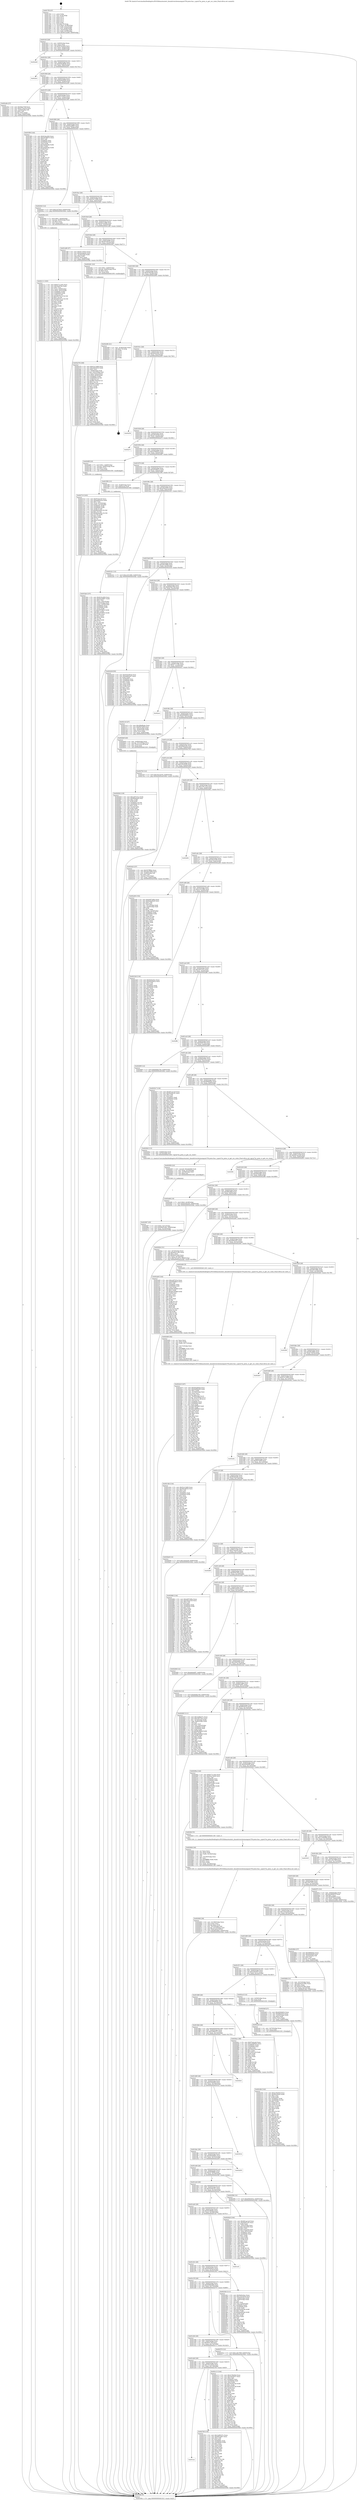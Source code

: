 digraph "0x4017f0" {
  label = "0x4017f0 (/mnt/c/Users/mathe/Desktop/tcc/POCII/binaries/extr_linuxdrivershwmonnpcm750-pwm-fan.c_npcm7xx_pwm_cz_get_cur_state_Final-ollvm.out::main(0))"
  labelloc = "t"
  node[shape=record]

  Entry [label="",width=0.3,height=0.3,shape=circle,fillcolor=black,style=filled]
  "0x40181f" [label="{
     0x40181f [29]\l
     | [instrs]\l
     &nbsp;&nbsp;0x40181f \<+3\>: mov -0x80(%rbp),%eax\l
     &nbsp;&nbsp;0x401822 \<+2\>: mov %eax,%ecx\l
     &nbsp;&nbsp;0x401824 \<+6\>: sub $0x81dcaf20,%ecx\l
     &nbsp;&nbsp;0x40182a \<+6\>: mov %eax,-0x84(%rbp)\l
     &nbsp;&nbsp;0x401830 \<+6\>: mov %ecx,-0x88(%rbp)\l
     &nbsp;&nbsp;0x401836 \<+6\>: je 0000000000402eb0 \<main+0x16c0\>\l
  }"]
  "0x402eb0" [label="{
     0x402eb0\l
  }", style=dashed]
  "0x40183c" [label="{
     0x40183c [28]\l
     | [instrs]\l
     &nbsp;&nbsp;0x40183c \<+5\>: jmp 0000000000401841 \<main+0x51\>\l
     &nbsp;&nbsp;0x401841 \<+6\>: mov -0x84(%rbp),%eax\l
     &nbsp;&nbsp;0x401847 \<+5\>: sub $0x830a8b3b,%eax\l
     &nbsp;&nbsp;0x40184c \<+6\>: mov %eax,-0x8c(%rbp)\l
     &nbsp;&nbsp;0x401852 \<+6\>: je 0000000000402f3c \<main+0x174c\>\l
  }"]
  Exit [label="",width=0.3,height=0.3,shape=circle,fillcolor=black,style=filled,peripheries=2]
  "0x402f3c" [label="{
     0x402f3c\l
  }", style=dashed]
  "0x401858" [label="{
     0x401858 [28]\l
     | [instrs]\l
     &nbsp;&nbsp;0x401858 \<+5\>: jmp 000000000040185d \<main+0x6d\>\l
     &nbsp;&nbsp;0x40185d \<+6\>: mov -0x84(%rbp),%eax\l
     &nbsp;&nbsp;0x401863 \<+5\>: sub $0x8a6e0929,%eax\l
     &nbsp;&nbsp;0x401868 \<+6\>: mov %eax,-0x90(%rbp)\l
     &nbsp;&nbsp;0x40186e \<+6\>: je 0000000000402a9e \<main+0x12ae\>\l
  }"]
  "0x402cbb" [label="{
     0x402cbb [142]\l
     | [instrs]\l
     &nbsp;&nbsp;0x402cbb \<+5\>: mov $0x415b2fc6,%ecx\l
     &nbsp;&nbsp;0x402cc0 \<+5\>: mov $0xf93c6420,%edx\l
     &nbsp;&nbsp;0x402cc5 \<+3\>: mov $0x1,%sil\l
     &nbsp;&nbsp;0x402cc8 \<+3\>: xor %r8d,%r8d\l
     &nbsp;&nbsp;0x402ccb \<+8\>: mov 0x40605c,%r9d\l
     &nbsp;&nbsp;0x402cd3 \<+8\>: mov 0x406060,%r10d\l
     &nbsp;&nbsp;0x402cdb \<+4\>: sub $0x1,%r8d\l
     &nbsp;&nbsp;0x402cdf \<+3\>: mov %r9d,%r11d\l
     &nbsp;&nbsp;0x402ce2 \<+3\>: add %r8d,%r11d\l
     &nbsp;&nbsp;0x402ce5 \<+4\>: imul %r11d,%r9d\l
     &nbsp;&nbsp;0x402ce9 \<+4\>: and $0x1,%r9d\l
     &nbsp;&nbsp;0x402ced \<+4\>: cmp $0x0,%r9d\l
     &nbsp;&nbsp;0x402cf1 \<+3\>: sete %bl\l
     &nbsp;&nbsp;0x402cf4 \<+4\>: cmp $0xa,%r10d\l
     &nbsp;&nbsp;0x402cf8 \<+4\>: setl %r14b\l
     &nbsp;&nbsp;0x402cfc \<+3\>: mov %bl,%r15b\l
     &nbsp;&nbsp;0x402cff \<+4\>: xor $0xff,%r15b\l
     &nbsp;&nbsp;0x402d03 \<+3\>: mov %r14b,%r12b\l
     &nbsp;&nbsp;0x402d06 \<+4\>: xor $0xff,%r12b\l
     &nbsp;&nbsp;0x402d0a \<+4\>: xor $0x0,%sil\l
     &nbsp;&nbsp;0x402d0e \<+3\>: mov %r15b,%r13b\l
     &nbsp;&nbsp;0x402d11 \<+4\>: and $0x0,%r13b\l
     &nbsp;&nbsp;0x402d15 \<+3\>: and %sil,%bl\l
     &nbsp;&nbsp;0x402d18 \<+3\>: mov %r12b,%al\l
     &nbsp;&nbsp;0x402d1b \<+2\>: and $0x0,%al\l
     &nbsp;&nbsp;0x402d1d \<+3\>: and %sil,%r14b\l
     &nbsp;&nbsp;0x402d20 \<+3\>: or %bl,%r13b\l
     &nbsp;&nbsp;0x402d23 \<+3\>: or %r14b,%al\l
     &nbsp;&nbsp;0x402d26 \<+3\>: xor %al,%r13b\l
     &nbsp;&nbsp;0x402d29 \<+3\>: or %r12b,%r15b\l
     &nbsp;&nbsp;0x402d2c \<+4\>: xor $0xff,%r15b\l
     &nbsp;&nbsp;0x402d30 \<+4\>: or $0x0,%sil\l
     &nbsp;&nbsp;0x402d34 \<+3\>: and %sil,%r15b\l
     &nbsp;&nbsp;0x402d37 \<+3\>: or %r15b,%r13b\l
     &nbsp;&nbsp;0x402d3a \<+4\>: test $0x1,%r13b\l
     &nbsp;&nbsp;0x402d3e \<+3\>: cmovne %edx,%ecx\l
     &nbsp;&nbsp;0x402d41 \<+3\>: mov %ecx,-0x80(%rbp)\l
     &nbsp;&nbsp;0x402d44 \<+5\>: jmp 000000000040304b \<main+0x185b\>\l
  }"]
  "0x402a9e" [label="{
     0x402a9e [27]\l
     | [instrs]\l
     &nbsp;&nbsp;0x402a9e \<+5\>: mov $0x6fae73bf,%eax\l
     &nbsp;&nbsp;0x402aa3 \<+5\>: mov $0xe715e2c9,%ecx\l
     &nbsp;&nbsp;0x402aa8 \<+3\>: mov -0x29(%rbp),%dl\l
     &nbsp;&nbsp;0x402aab \<+3\>: test $0x1,%dl\l
     &nbsp;&nbsp;0x402aae \<+3\>: cmovne %ecx,%eax\l
     &nbsp;&nbsp;0x402ab1 \<+3\>: mov %eax,-0x80(%rbp)\l
     &nbsp;&nbsp;0x402ab4 \<+5\>: jmp 000000000040304b \<main+0x185b\>\l
  }"]
  "0x401874" [label="{
     0x401874 [28]\l
     | [instrs]\l
     &nbsp;&nbsp;0x401874 \<+5\>: jmp 0000000000401879 \<main+0x89\>\l
     &nbsp;&nbsp;0x401879 \<+6\>: mov -0x84(%rbp),%eax\l
     &nbsp;&nbsp;0x40187f \<+5\>: sub $0x91c75523,%eax\l
     &nbsp;&nbsp;0x401884 \<+6\>: mov %eax,-0x94(%rbp)\l
     &nbsp;&nbsp;0x40188a \<+6\>: je 0000000000401f09 \<main+0x719\>\l
  }"]
  "0x402caf" [label="{
     0x402caf [12]\l
     | [instrs]\l
     &nbsp;&nbsp;0x402caf \<+4\>: mov -0x70(%rbp),%rax\l
     &nbsp;&nbsp;0x402cb3 \<+3\>: mov %rax,%rdi\l
     &nbsp;&nbsp;0x402cb6 \<+5\>: call 0000000000401030 \<free@plt\>\l
     | [calls]\l
     &nbsp;&nbsp;0x401030 \{1\} (unknown)\l
  }"]
  "0x401f09" [label="{
     0x401f09 [144]\l
     | [instrs]\l
     &nbsp;&nbsp;0x401f09 \<+5\>: mov $0x81dcaf20,%eax\l
     &nbsp;&nbsp;0x401f0e \<+5\>: mov $0xa6788473,%ecx\l
     &nbsp;&nbsp;0x401f13 \<+2\>: mov $0x1,%dl\l
     &nbsp;&nbsp;0x401f15 \<+7\>: mov 0x40605c,%esi\l
     &nbsp;&nbsp;0x401f1c \<+7\>: mov 0x406060,%edi\l
     &nbsp;&nbsp;0x401f23 \<+3\>: mov %esi,%r8d\l
     &nbsp;&nbsp;0x401f26 \<+7\>: sub $0x3ed263d2,%r8d\l
     &nbsp;&nbsp;0x401f2d \<+4\>: sub $0x1,%r8d\l
     &nbsp;&nbsp;0x401f31 \<+7\>: add $0x3ed263d2,%r8d\l
     &nbsp;&nbsp;0x401f38 \<+4\>: imul %r8d,%esi\l
     &nbsp;&nbsp;0x401f3c \<+3\>: and $0x1,%esi\l
     &nbsp;&nbsp;0x401f3f \<+3\>: cmp $0x0,%esi\l
     &nbsp;&nbsp;0x401f42 \<+4\>: sete %r9b\l
     &nbsp;&nbsp;0x401f46 \<+3\>: cmp $0xa,%edi\l
     &nbsp;&nbsp;0x401f49 \<+4\>: setl %r10b\l
     &nbsp;&nbsp;0x401f4d \<+3\>: mov %r9b,%r11b\l
     &nbsp;&nbsp;0x401f50 \<+4\>: xor $0xff,%r11b\l
     &nbsp;&nbsp;0x401f54 \<+3\>: mov %r10b,%bl\l
     &nbsp;&nbsp;0x401f57 \<+3\>: xor $0xff,%bl\l
     &nbsp;&nbsp;0x401f5a \<+3\>: xor $0x1,%dl\l
     &nbsp;&nbsp;0x401f5d \<+3\>: mov %r11b,%r14b\l
     &nbsp;&nbsp;0x401f60 \<+4\>: and $0xff,%r14b\l
     &nbsp;&nbsp;0x401f64 \<+3\>: and %dl,%r9b\l
     &nbsp;&nbsp;0x401f67 \<+3\>: mov %bl,%r15b\l
     &nbsp;&nbsp;0x401f6a \<+4\>: and $0xff,%r15b\l
     &nbsp;&nbsp;0x401f6e \<+3\>: and %dl,%r10b\l
     &nbsp;&nbsp;0x401f71 \<+3\>: or %r9b,%r14b\l
     &nbsp;&nbsp;0x401f74 \<+3\>: or %r10b,%r15b\l
     &nbsp;&nbsp;0x401f77 \<+3\>: xor %r15b,%r14b\l
     &nbsp;&nbsp;0x401f7a \<+3\>: or %bl,%r11b\l
     &nbsp;&nbsp;0x401f7d \<+4\>: xor $0xff,%r11b\l
     &nbsp;&nbsp;0x401f81 \<+3\>: or $0x1,%dl\l
     &nbsp;&nbsp;0x401f84 \<+3\>: and %dl,%r11b\l
     &nbsp;&nbsp;0x401f87 \<+3\>: or %r11b,%r14b\l
     &nbsp;&nbsp;0x401f8a \<+4\>: test $0x1,%r14b\l
     &nbsp;&nbsp;0x401f8e \<+3\>: cmovne %ecx,%eax\l
     &nbsp;&nbsp;0x401f91 \<+3\>: mov %eax,-0x80(%rbp)\l
     &nbsp;&nbsp;0x401f94 \<+5\>: jmp 000000000040304b \<main+0x185b\>\l
  }"]
  "0x401890" [label="{
     0x401890 [28]\l
     | [instrs]\l
     &nbsp;&nbsp;0x401890 \<+5\>: jmp 0000000000401895 \<main+0xa5\>\l
     &nbsp;&nbsp;0x401895 \<+6\>: mov -0x84(%rbp),%eax\l
     &nbsp;&nbsp;0x40189b \<+5\>: sub $0x92aef957,%eax\l
     &nbsp;&nbsp;0x4018a0 \<+6\>: mov %eax,-0x98(%rbp)\l
     &nbsp;&nbsp;0x4018a6 \<+6\>: je 0000000000402043 \<main+0x853\>\l
  }"]
  "0x402b5d" [label="{
     0x402b5d [139]\l
     | [instrs]\l
     &nbsp;&nbsp;0x402b5d \<+5\>: mov $0xce8723ca,%edx\l
     &nbsp;&nbsp;0x402b62 \<+5\>: mov $0xf6460a82,%esi\l
     &nbsp;&nbsp;0x402b67 \<+3\>: mov $0x1,%r8b\l
     &nbsp;&nbsp;0x402b6a \<+3\>: xor %r9d,%r9d\l
     &nbsp;&nbsp;0x402b6d \<+8\>: mov 0x40605c,%r10d\l
     &nbsp;&nbsp;0x402b75 \<+8\>: mov 0x406060,%r11d\l
     &nbsp;&nbsp;0x402b7d \<+4\>: sub $0x1,%r9d\l
     &nbsp;&nbsp;0x402b81 \<+3\>: mov %r10d,%ebx\l
     &nbsp;&nbsp;0x402b84 \<+3\>: add %r9d,%ebx\l
     &nbsp;&nbsp;0x402b87 \<+4\>: imul %ebx,%r10d\l
     &nbsp;&nbsp;0x402b8b \<+4\>: and $0x1,%r10d\l
     &nbsp;&nbsp;0x402b8f \<+4\>: cmp $0x0,%r10d\l
     &nbsp;&nbsp;0x402b93 \<+4\>: sete %r14b\l
     &nbsp;&nbsp;0x402b97 \<+4\>: cmp $0xa,%r11d\l
     &nbsp;&nbsp;0x402b9b \<+4\>: setl %r15b\l
     &nbsp;&nbsp;0x402b9f \<+3\>: mov %r14b,%r12b\l
     &nbsp;&nbsp;0x402ba2 \<+4\>: xor $0xff,%r12b\l
     &nbsp;&nbsp;0x402ba6 \<+3\>: mov %r15b,%r13b\l
     &nbsp;&nbsp;0x402ba9 \<+4\>: xor $0xff,%r13b\l
     &nbsp;&nbsp;0x402bad \<+4\>: xor $0x1,%r8b\l
     &nbsp;&nbsp;0x402bb1 \<+3\>: mov %r12b,%al\l
     &nbsp;&nbsp;0x402bb4 \<+2\>: and $0xff,%al\l
     &nbsp;&nbsp;0x402bb6 \<+3\>: and %r8b,%r14b\l
     &nbsp;&nbsp;0x402bb9 \<+3\>: mov %r13b,%cl\l
     &nbsp;&nbsp;0x402bbc \<+3\>: and $0xff,%cl\l
     &nbsp;&nbsp;0x402bbf \<+3\>: and %r8b,%r15b\l
     &nbsp;&nbsp;0x402bc2 \<+3\>: or %r14b,%al\l
     &nbsp;&nbsp;0x402bc5 \<+3\>: or %r15b,%cl\l
     &nbsp;&nbsp;0x402bc8 \<+2\>: xor %cl,%al\l
     &nbsp;&nbsp;0x402bca \<+3\>: or %r13b,%r12b\l
     &nbsp;&nbsp;0x402bcd \<+4\>: xor $0xff,%r12b\l
     &nbsp;&nbsp;0x402bd1 \<+4\>: or $0x1,%r8b\l
     &nbsp;&nbsp;0x402bd5 \<+3\>: and %r8b,%r12b\l
     &nbsp;&nbsp;0x402bd8 \<+3\>: or %r12b,%al\l
     &nbsp;&nbsp;0x402bdb \<+2\>: test $0x1,%al\l
     &nbsp;&nbsp;0x402bdd \<+3\>: cmovne %esi,%edx\l
     &nbsp;&nbsp;0x402be0 \<+3\>: mov %edx,-0x80(%rbp)\l
     &nbsp;&nbsp;0x402be3 \<+5\>: jmp 000000000040304b \<main+0x185b\>\l
  }"]
  "0x402043" [label="{
     0x402043 [12]\l
     | [instrs]\l
     &nbsp;&nbsp;0x402043 \<+7\>: movl $0x21b79acf,-0x80(%rbp)\l
     &nbsp;&nbsp;0x40204a \<+5\>: jmp 000000000040304b \<main+0x185b\>\l
  }"]
  "0x4018ac" [label="{
     0x4018ac [28]\l
     | [instrs]\l
     &nbsp;&nbsp;0x4018ac \<+5\>: jmp 00000000004018b1 \<main+0xc1\>\l
     &nbsp;&nbsp;0x4018b1 \<+6\>: mov -0x84(%rbp),%eax\l
     &nbsp;&nbsp;0x4018b7 \<+5\>: sub $0x93e73406,%eax\l
     &nbsp;&nbsp;0x4018bc \<+6\>: mov %eax,-0x9c(%rbp)\l
     &nbsp;&nbsp;0x4018c2 \<+6\>: je 00000000004020fa \<main+0x90a\>\l
  }"]
  "0x402967" [label="{
     0x402967 [25]\l
     | [instrs]\l
     &nbsp;&nbsp;0x402967 \<+7\>: movl $0x0,-0x7c(%rbp)\l
     &nbsp;&nbsp;0x40296e \<+7\>: movl $0xf9297d02,-0x80(%rbp)\l
     &nbsp;&nbsp;0x402975 \<+6\>: mov %eax,-0x18c(%rbp)\l
     &nbsp;&nbsp;0x40297b \<+5\>: jmp 000000000040304b \<main+0x185b\>\l
  }"]
  "0x4020fa" [label="{
     0x4020fa [23]\l
     | [instrs]\l
     &nbsp;&nbsp;0x4020fa \<+7\>: movl $0x1,-0x50(%rbp)\l
     &nbsp;&nbsp;0x402101 \<+4\>: movslq -0x50(%rbp),%rax\l
     &nbsp;&nbsp;0x402105 \<+4\>: shl $0x3,%rax\l
     &nbsp;&nbsp;0x402109 \<+3\>: mov %rax,%rdi\l
     &nbsp;&nbsp;0x40210c \<+5\>: call 0000000000401050 \<malloc@plt\>\l
     | [calls]\l
     &nbsp;&nbsp;0x401050 \{1\} (unknown)\l
  }"]
  "0x4018c8" [label="{
     0x4018c8 [28]\l
     | [instrs]\l
     &nbsp;&nbsp;0x4018c8 \<+5\>: jmp 00000000004018cd \<main+0xdd\>\l
     &nbsp;&nbsp;0x4018cd \<+6\>: mov -0x84(%rbp),%eax\l
     &nbsp;&nbsp;0x4018d3 \<+5\>: sub $0x941ea489,%eax\l
     &nbsp;&nbsp;0x4018d8 \<+6\>: mov %eax,-0xa0(%rbp)\l
     &nbsp;&nbsp;0x4018de \<+6\>: je 0000000000401ed6 \<main+0x6e6\>\l
  }"]
  "0x402950" [label="{
     0x402950 [23]\l
     | [instrs]\l
     &nbsp;&nbsp;0x402950 \<+10\>: movabs $0x4040b6,%rdi\l
     &nbsp;&nbsp;0x40295a \<+3\>: mov %eax,-0x78(%rbp)\l
     &nbsp;&nbsp;0x40295d \<+3\>: mov -0x78(%rbp),%esi\l
     &nbsp;&nbsp;0x402960 \<+2\>: mov $0x0,%al\l
     &nbsp;&nbsp;0x402962 \<+5\>: call 0000000000401040 \<printf@plt\>\l
     | [calls]\l
     &nbsp;&nbsp;0x401040 \{1\} (unknown)\l
  }"]
  "0x401ed6" [label="{
     0x401ed6 [27]\l
     | [instrs]\l
     &nbsp;&nbsp;0x401ed6 \<+5\>: mov $0x91c75523,%eax\l
     &nbsp;&nbsp;0x401edb \<+5\>: mov $0x5ec98eb2,%ecx\l
     &nbsp;&nbsp;0x401ee0 \<+3\>: mov -0x34(%rbp),%edx\l
     &nbsp;&nbsp;0x401ee3 \<+3\>: cmp $0x2,%edx\l
     &nbsp;&nbsp;0x401ee6 \<+3\>: cmovne %ecx,%eax\l
     &nbsp;&nbsp;0x401ee9 \<+3\>: mov %eax,-0x80(%rbp)\l
     &nbsp;&nbsp;0x401eec \<+5\>: jmp 000000000040304b \<main+0x185b\>\l
  }"]
  "0x4018e4" [label="{
     0x4018e4 [28]\l
     | [instrs]\l
     &nbsp;&nbsp;0x4018e4 \<+5\>: jmp 00000000004018e9 \<main+0xf9\>\l
     &nbsp;&nbsp;0x4018e9 \<+6\>: mov -0x84(%rbp),%eax\l
     &nbsp;&nbsp;0x4018ef \<+5\>: sub $0x98180f34,%eax\l
     &nbsp;&nbsp;0x4018f4 \<+6\>: mov %eax,-0xa4(%rbp)\l
     &nbsp;&nbsp;0x4018fa \<+6\>: je 0000000000402261 \<main+0xa71\>\l
  }"]
  "0x40304b" [label="{
     0x40304b [5]\l
     | [instrs]\l
     &nbsp;&nbsp;0x40304b \<+5\>: jmp 000000000040181f \<main+0x2f\>\l
  }"]
  "0x4017f0" [label="{
     0x4017f0 [47]\l
     | [instrs]\l
     &nbsp;&nbsp;0x4017f0 \<+1\>: push %rbp\l
     &nbsp;&nbsp;0x4017f1 \<+3\>: mov %rsp,%rbp\l
     &nbsp;&nbsp;0x4017f4 \<+2\>: push %r15\l
     &nbsp;&nbsp;0x4017f6 \<+2\>: push %r14\l
     &nbsp;&nbsp;0x4017f8 \<+2\>: push %r13\l
     &nbsp;&nbsp;0x4017fa \<+2\>: push %r12\l
     &nbsp;&nbsp;0x4017fc \<+1\>: push %rbx\l
     &nbsp;&nbsp;0x4017fd \<+7\>: sub $0x178,%rsp\l
     &nbsp;&nbsp;0x401804 \<+7\>: movl $0x0,-0x38(%rbp)\l
     &nbsp;&nbsp;0x40180b \<+3\>: mov %edi,-0x3c(%rbp)\l
     &nbsp;&nbsp;0x40180e \<+4\>: mov %rsi,-0x48(%rbp)\l
     &nbsp;&nbsp;0x401812 \<+3\>: mov -0x3c(%rbp),%edi\l
     &nbsp;&nbsp;0x401815 \<+3\>: mov %edi,-0x34(%rbp)\l
     &nbsp;&nbsp;0x401818 \<+7\>: movl $0x941ea489,-0x80(%rbp)\l
  }"]
  "0x402900" [label="{
     0x402900 [36]\l
     | [instrs]\l
     &nbsp;&nbsp;0x402900 \<+6\>: mov -0x188(%rbp),%ecx\l
     &nbsp;&nbsp;0x402906 \<+3\>: imul %eax,%ecx\l
     &nbsp;&nbsp;0x402909 \<+3\>: movslq %ecx,%rdi\l
     &nbsp;&nbsp;0x40290c \<+4\>: mov -0x70(%rbp),%r8\l
     &nbsp;&nbsp;0x402910 \<+4\>: movslq -0x74(%rbp),%r9\l
     &nbsp;&nbsp;0x402914 \<+4\>: mov %rdi,(%r8,%r9,8)\l
     &nbsp;&nbsp;0x402918 \<+7\>: movl $0xdf5c6feb,-0x80(%rbp)\l
     &nbsp;&nbsp;0x40291f \<+5\>: jmp 000000000040304b \<main+0x185b\>\l
  }"]
  "0x402261" [label="{
     0x402261 [23]\l
     | [instrs]\l
     &nbsp;&nbsp;0x402261 \<+7\>: movl $0x1,-0x60(%rbp)\l
     &nbsp;&nbsp;0x402268 \<+4\>: movslq -0x60(%rbp),%rax\l
     &nbsp;&nbsp;0x40226c \<+4\>: shl $0x3,%rax\l
     &nbsp;&nbsp;0x402270 \<+3\>: mov %rax,%rdi\l
     &nbsp;&nbsp;0x402273 \<+5\>: call 0000000000401050 \<malloc@plt\>\l
     | [calls]\l
     &nbsp;&nbsp;0x401050 \{1\} (unknown)\l
  }"]
  "0x401900" [label="{
     0x401900 [28]\l
     | [instrs]\l
     &nbsp;&nbsp;0x401900 \<+5\>: jmp 0000000000401905 \<main+0x115\>\l
     &nbsp;&nbsp;0x401905 \<+6\>: mov -0x84(%rbp),%eax\l
     &nbsp;&nbsp;0x40190b \<+5\>: sub $0x9c562cb0,%eax\l
     &nbsp;&nbsp;0x401910 \<+6\>: mov %eax,-0xa8(%rbp)\l
     &nbsp;&nbsp;0x401916 \<+6\>: je 0000000000402e9b \<main+0x16ab\>\l
  }"]
  "0x4028d4" [label="{
     0x4028d4 [44]\l
     | [instrs]\l
     &nbsp;&nbsp;0x4028d4 \<+2\>: xor %ecx,%ecx\l
     &nbsp;&nbsp;0x4028d6 \<+5\>: mov $0x2,%edx\l
     &nbsp;&nbsp;0x4028db \<+6\>: mov %edx,-0x184(%rbp)\l
     &nbsp;&nbsp;0x4028e1 \<+1\>: cltd\l
     &nbsp;&nbsp;0x4028e2 \<+6\>: mov -0x184(%rbp),%esi\l
     &nbsp;&nbsp;0x4028e8 \<+2\>: idiv %esi\l
     &nbsp;&nbsp;0x4028ea \<+6\>: imul $0xfffffffe,%edx,%edx\l
     &nbsp;&nbsp;0x4028f0 \<+3\>: sub $0x1,%ecx\l
     &nbsp;&nbsp;0x4028f3 \<+2\>: sub %ecx,%edx\l
     &nbsp;&nbsp;0x4028f5 \<+6\>: mov %edx,-0x188(%rbp)\l
     &nbsp;&nbsp;0x4028fb \<+5\>: call 0000000000401160 \<next_i\>\l
     | [calls]\l
     &nbsp;&nbsp;0x401160 \{1\} (/mnt/c/Users/mathe/Desktop/tcc/POCII/binaries/extr_linuxdrivershwmonnpcm750-pwm-fan.c_npcm7xx_pwm_cz_get_cur_state_Final-ollvm.out::next_i)\l
  }"]
  "0x402e9b" [label="{
     0x402e9b [21]\l
     | [instrs]\l
     &nbsp;&nbsp;0x402e9b \<+3\>: mov -0x38(%rbp),%eax\l
     &nbsp;&nbsp;0x402e9e \<+7\>: add $0x178,%rsp\l
     &nbsp;&nbsp;0x402ea5 \<+1\>: pop %rbx\l
     &nbsp;&nbsp;0x402ea6 \<+2\>: pop %r12\l
     &nbsp;&nbsp;0x402ea8 \<+2\>: pop %r13\l
     &nbsp;&nbsp;0x402eaa \<+2\>: pop %r14\l
     &nbsp;&nbsp;0x402eac \<+2\>: pop %r15\l
     &nbsp;&nbsp;0x402eae \<+1\>: pop %rbp\l
     &nbsp;&nbsp;0x402eaf \<+1\>: ret\l
  }"]
  "0x40191c" [label="{
     0x40191c [28]\l
     | [instrs]\l
     &nbsp;&nbsp;0x40191c \<+5\>: jmp 0000000000401921 \<main+0x131\>\l
     &nbsp;&nbsp;0x401921 \<+6\>: mov -0x84(%rbp),%eax\l
     &nbsp;&nbsp;0x401927 \<+5\>: sub $0x9e02c6ac,%eax\l
     &nbsp;&nbsp;0x40192c \<+6\>: mov %eax,-0xac(%rbp)\l
     &nbsp;&nbsp;0x401932 \<+6\>: je 0000000000402f30 \<main+0x1740\>\l
  }"]
  "0x401ecc" [label="{
     0x401ecc\l
  }", style=dashed]
  "0x402f30" [label="{
     0x402f30\l
  }", style=dashed]
  "0x401938" [label="{
     0x401938 [28]\l
     | [instrs]\l
     &nbsp;&nbsp;0x401938 \<+5\>: jmp 000000000040193d \<main+0x14d\>\l
     &nbsp;&nbsp;0x40193d \<+6\>: mov -0x84(%rbp),%eax\l
     &nbsp;&nbsp;0x401943 \<+5\>: sub $0xa07203a9,%eax\l
     &nbsp;&nbsp;0x401948 \<+6\>: mov %eax,-0xb0(%rbp)\l
     &nbsp;&nbsp;0x40194e \<+6\>: je 0000000000402e7c \<main+0x168c\>\l
  }"]
  "0x4027bf" [label="{
     0x4027bf [134]\l
     | [instrs]\l
     &nbsp;&nbsp;0x4027bf \<+5\>: mov $0x3a98437c,%eax\l
     &nbsp;&nbsp;0x4027c4 \<+5\>: mov $0x683add7,%ecx\l
     &nbsp;&nbsp;0x4027c9 \<+2\>: mov $0x1,%dl\l
     &nbsp;&nbsp;0x4027cb \<+2\>: xor %esi,%esi\l
     &nbsp;&nbsp;0x4027cd \<+7\>: mov 0x40605c,%edi\l
     &nbsp;&nbsp;0x4027d4 \<+8\>: mov 0x406060,%r8d\l
     &nbsp;&nbsp;0x4027dc \<+3\>: sub $0x1,%esi\l
     &nbsp;&nbsp;0x4027df \<+3\>: mov %edi,%r9d\l
     &nbsp;&nbsp;0x4027e2 \<+3\>: add %esi,%r9d\l
     &nbsp;&nbsp;0x4027e5 \<+4\>: imul %r9d,%edi\l
     &nbsp;&nbsp;0x4027e9 \<+3\>: and $0x1,%edi\l
     &nbsp;&nbsp;0x4027ec \<+3\>: cmp $0x0,%edi\l
     &nbsp;&nbsp;0x4027ef \<+4\>: sete %r10b\l
     &nbsp;&nbsp;0x4027f3 \<+4\>: cmp $0xa,%r8d\l
     &nbsp;&nbsp;0x4027f7 \<+4\>: setl %r11b\l
     &nbsp;&nbsp;0x4027fb \<+3\>: mov %r10b,%bl\l
     &nbsp;&nbsp;0x4027fe \<+3\>: xor $0xff,%bl\l
     &nbsp;&nbsp;0x402801 \<+3\>: mov %r11b,%r14b\l
     &nbsp;&nbsp;0x402804 \<+4\>: xor $0xff,%r14b\l
     &nbsp;&nbsp;0x402808 \<+3\>: xor $0x0,%dl\l
     &nbsp;&nbsp;0x40280b \<+3\>: mov %bl,%r15b\l
     &nbsp;&nbsp;0x40280e \<+4\>: and $0x0,%r15b\l
     &nbsp;&nbsp;0x402812 \<+3\>: and %dl,%r10b\l
     &nbsp;&nbsp;0x402815 \<+3\>: mov %r14b,%r12b\l
     &nbsp;&nbsp;0x402818 \<+4\>: and $0x0,%r12b\l
     &nbsp;&nbsp;0x40281c \<+3\>: and %dl,%r11b\l
     &nbsp;&nbsp;0x40281f \<+3\>: or %r10b,%r15b\l
     &nbsp;&nbsp;0x402822 \<+3\>: or %r11b,%r12b\l
     &nbsp;&nbsp;0x402825 \<+3\>: xor %r12b,%r15b\l
     &nbsp;&nbsp;0x402828 \<+3\>: or %r14b,%bl\l
     &nbsp;&nbsp;0x40282b \<+3\>: xor $0xff,%bl\l
     &nbsp;&nbsp;0x40282e \<+3\>: or $0x0,%dl\l
     &nbsp;&nbsp;0x402831 \<+2\>: and %dl,%bl\l
     &nbsp;&nbsp;0x402833 \<+3\>: or %bl,%r15b\l
     &nbsp;&nbsp;0x402836 \<+4\>: test $0x1,%r15b\l
     &nbsp;&nbsp;0x40283a \<+3\>: cmovne %ecx,%eax\l
     &nbsp;&nbsp;0x40283d \<+3\>: mov %eax,-0x80(%rbp)\l
     &nbsp;&nbsp;0x402840 \<+5\>: jmp 000000000040304b \<main+0x185b\>\l
  }"]
  "0x402e7c" [label="{
     0x402e7c\l
  }", style=dashed]
  "0x401954" [label="{
     0x401954 [28]\l
     | [instrs]\l
     &nbsp;&nbsp;0x401954 \<+5\>: jmp 0000000000401959 \<main+0x169\>\l
     &nbsp;&nbsp;0x401959 \<+6\>: mov -0x84(%rbp),%eax\l
     &nbsp;&nbsp;0x40195f \<+5\>: sub $0xa2566003,%eax\l
     &nbsp;&nbsp;0x401964 \<+6\>: mov %eax,-0xb4(%rbp)\l
     &nbsp;&nbsp;0x40196a \<+6\>: je 00000000004026f9 \<main+0xf09\>\l
  }"]
  "0x401eb0" [label="{
     0x401eb0 [28]\l
     | [instrs]\l
     &nbsp;&nbsp;0x401eb0 \<+5\>: jmp 0000000000401eb5 \<main+0x6c5\>\l
     &nbsp;&nbsp;0x401eb5 \<+6\>: mov -0x84(%rbp),%eax\l
     &nbsp;&nbsp;0x401ebb \<+5\>: sub $0x7b31e07b,%eax\l
     &nbsp;&nbsp;0x401ec0 \<+6\>: mov %eax,-0x178(%rbp)\l
     &nbsp;&nbsp;0x401ec6 \<+6\>: je 00000000004027bf \<main+0xfcf\>\l
  }"]
  "0x4026f9" [label="{
     0x4026f9 [23]\l
     | [instrs]\l
     &nbsp;&nbsp;0x4026f9 \<+7\>: movl $0x1,-0x68(%rbp)\l
     &nbsp;&nbsp;0x402700 \<+4\>: movslq -0x68(%rbp),%rax\l
     &nbsp;&nbsp;0x402704 \<+4\>: shl $0x3,%rax\l
     &nbsp;&nbsp;0x402708 \<+3\>: mov %rax,%rdi\l
     &nbsp;&nbsp;0x40270b \<+5\>: call 0000000000401050 \<malloc@plt\>\l
     | [calls]\l
     &nbsp;&nbsp;0x401050 \{1\} (unknown)\l
  }"]
  "0x401970" [label="{
     0x401970 [28]\l
     | [instrs]\l
     &nbsp;&nbsp;0x401970 \<+5\>: jmp 0000000000401975 \<main+0x185\>\l
     &nbsp;&nbsp;0x401975 \<+6\>: mov -0x84(%rbp),%eax\l
     &nbsp;&nbsp;0x40197b \<+5\>: sub $0xa6788473,%eax\l
     &nbsp;&nbsp;0x401980 \<+6\>: mov %eax,-0xb8(%rbp)\l
     &nbsp;&nbsp;0x401986 \<+6\>: je 0000000000401f99 \<main+0x7a9\>\l
  }"]
  "0x402c13" [label="{
     0x402c13 [144]\l
     | [instrs]\l
     &nbsp;&nbsp;0x402c13 \<+5\>: mov $0x415b2fc6,%eax\l
     &nbsp;&nbsp;0x402c18 \<+5\>: mov $0x2afc0037,%ecx\l
     &nbsp;&nbsp;0x402c1d \<+2\>: mov $0x1,%dl\l
     &nbsp;&nbsp;0x402c1f \<+7\>: mov 0x40605c,%esi\l
     &nbsp;&nbsp;0x402c26 \<+7\>: mov 0x406060,%edi\l
     &nbsp;&nbsp;0x402c2d \<+3\>: mov %esi,%r8d\l
     &nbsp;&nbsp;0x402c30 \<+7\>: sub $0x76354726,%r8d\l
     &nbsp;&nbsp;0x402c37 \<+4\>: sub $0x1,%r8d\l
     &nbsp;&nbsp;0x402c3b \<+7\>: add $0x76354726,%r8d\l
     &nbsp;&nbsp;0x402c42 \<+4\>: imul %r8d,%esi\l
     &nbsp;&nbsp;0x402c46 \<+3\>: and $0x1,%esi\l
     &nbsp;&nbsp;0x402c49 \<+3\>: cmp $0x0,%esi\l
     &nbsp;&nbsp;0x402c4c \<+4\>: sete %r9b\l
     &nbsp;&nbsp;0x402c50 \<+3\>: cmp $0xa,%edi\l
     &nbsp;&nbsp;0x402c53 \<+4\>: setl %r10b\l
     &nbsp;&nbsp;0x402c57 \<+3\>: mov %r9b,%r11b\l
     &nbsp;&nbsp;0x402c5a \<+4\>: xor $0xff,%r11b\l
     &nbsp;&nbsp;0x402c5e \<+3\>: mov %r10b,%bl\l
     &nbsp;&nbsp;0x402c61 \<+3\>: xor $0xff,%bl\l
     &nbsp;&nbsp;0x402c64 \<+3\>: xor $0x1,%dl\l
     &nbsp;&nbsp;0x402c67 \<+3\>: mov %r11b,%r14b\l
     &nbsp;&nbsp;0x402c6a \<+4\>: and $0xff,%r14b\l
     &nbsp;&nbsp;0x402c6e \<+3\>: and %dl,%r9b\l
     &nbsp;&nbsp;0x402c71 \<+3\>: mov %bl,%r15b\l
     &nbsp;&nbsp;0x402c74 \<+4\>: and $0xff,%r15b\l
     &nbsp;&nbsp;0x402c78 \<+3\>: and %dl,%r10b\l
     &nbsp;&nbsp;0x402c7b \<+3\>: or %r9b,%r14b\l
     &nbsp;&nbsp;0x402c7e \<+3\>: or %r10b,%r15b\l
     &nbsp;&nbsp;0x402c81 \<+3\>: xor %r15b,%r14b\l
     &nbsp;&nbsp;0x402c84 \<+3\>: or %bl,%r11b\l
     &nbsp;&nbsp;0x402c87 \<+4\>: xor $0xff,%r11b\l
     &nbsp;&nbsp;0x402c8b \<+3\>: or $0x1,%dl\l
     &nbsp;&nbsp;0x402c8e \<+3\>: and %dl,%r11b\l
     &nbsp;&nbsp;0x402c91 \<+3\>: or %r11b,%r14b\l
     &nbsp;&nbsp;0x402c94 \<+4\>: test $0x1,%r14b\l
     &nbsp;&nbsp;0x402c98 \<+3\>: cmovne %ecx,%eax\l
     &nbsp;&nbsp;0x402c9b \<+3\>: mov %eax,-0x80(%rbp)\l
     &nbsp;&nbsp;0x402c9e \<+5\>: jmp 000000000040304b \<main+0x185b\>\l
  }"]
  "0x401f99" [label="{
     0x401f99 [13]\l
     | [instrs]\l
     &nbsp;&nbsp;0x401f99 \<+4\>: mov -0x48(%rbp),%rax\l
     &nbsp;&nbsp;0x401f9d \<+4\>: mov 0x8(%rax),%rdi\l
     &nbsp;&nbsp;0x401fa1 \<+5\>: call 0000000000401060 \<atoi@plt\>\l
     | [calls]\l
     &nbsp;&nbsp;0x401060 \{1\} (unknown)\l
  }"]
  "0x40198c" [label="{
     0x40198c [28]\l
     | [instrs]\l
     &nbsp;&nbsp;0x40198c \<+5\>: jmp 0000000000401991 \<main+0x1a1\>\l
     &nbsp;&nbsp;0x401991 \<+6\>: mov -0x84(%rbp),%eax\l
     &nbsp;&nbsp;0x401997 \<+5\>: sub $0xa9443f16,%eax\l
     &nbsp;&nbsp;0x40199c \<+6\>: mov %eax,-0xbc(%rbp)\l
     &nbsp;&nbsp;0x4019a2 \<+6\>: je 0000000000402321 \<main+0xb31\>\l
  }"]
  "0x401fa6" [label="{
     0x401fa6 [157]\l
     | [instrs]\l
     &nbsp;&nbsp;0x401fa6 \<+5\>: mov $0x81dcaf20,%ecx\l
     &nbsp;&nbsp;0x401fab \<+5\>: mov $0x92aef957,%edx\l
     &nbsp;&nbsp;0x401fb0 \<+3\>: mov $0x1,%sil\l
     &nbsp;&nbsp;0x401fb3 \<+3\>: mov %eax,-0x4c(%rbp)\l
     &nbsp;&nbsp;0x401fb6 \<+3\>: mov -0x4c(%rbp),%eax\l
     &nbsp;&nbsp;0x401fb9 \<+3\>: mov %eax,-0x30(%rbp)\l
     &nbsp;&nbsp;0x401fbc \<+7\>: mov 0x40605c,%eax\l
     &nbsp;&nbsp;0x401fc3 \<+8\>: mov 0x406060,%r8d\l
     &nbsp;&nbsp;0x401fcb \<+3\>: mov %eax,%r9d\l
     &nbsp;&nbsp;0x401fce \<+7\>: sub $0xc9708f33,%r9d\l
     &nbsp;&nbsp;0x401fd5 \<+4\>: sub $0x1,%r9d\l
     &nbsp;&nbsp;0x401fd9 \<+7\>: add $0xc9708f33,%r9d\l
     &nbsp;&nbsp;0x401fe0 \<+4\>: imul %r9d,%eax\l
     &nbsp;&nbsp;0x401fe4 \<+3\>: and $0x1,%eax\l
     &nbsp;&nbsp;0x401fe7 \<+3\>: cmp $0x0,%eax\l
     &nbsp;&nbsp;0x401fea \<+4\>: sete %r10b\l
     &nbsp;&nbsp;0x401fee \<+4\>: cmp $0xa,%r8d\l
     &nbsp;&nbsp;0x401ff2 \<+4\>: setl %r11b\l
     &nbsp;&nbsp;0x401ff6 \<+3\>: mov %r10b,%bl\l
     &nbsp;&nbsp;0x401ff9 \<+3\>: xor $0xff,%bl\l
     &nbsp;&nbsp;0x401ffc \<+3\>: mov %r11b,%r14b\l
     &nbsp;&nbsp;0x401fff \<+4\>: xor $0xff,%r14b\l
     &nbsp;&nbsp;0x402003 \<+4\>: xor $0x0,%sil\l
     &nbsp;&nbsp;0x402007 \<+3\>: mov %bl,%r15b\l
     &nbsp;&nbsp;0x40200a \<+4\>: and $0x0,%r15b\l
     &nbsp;&nbsp;0x40200e \<+3\>: and %sil,%r10b\l
     &nbsp;&nbsp;0x402011 \<+3\>: mov %r14b,%r12b\l
     &nbsp;&nbsp;0x402014 \<+4\>: and $0x0,%r12b\l
     &nbsp;&nbsp;0x402018 \<+3\>: and %sil,%r11b\l
     &nbsp;&nbsp;0x40201b \<+3\>: or %r10b,%r15b\l
     &nbsp;&nbsp;0x40201e \<+3\>: or %r11b,%r12b\l
     &nbsp;&nbsp;0x402021 \<+3\>: xor %r12b,%r15b\l
     &nbsp;&nbsp;0x402024 \<+3\>: or %r14b,%bl\l
     &nbsp;&nbsp;0x402027 \<+3\>: xor $0xff,%bl\l
     &nbsp;&nbsp;0x40202a \<+4\>: or $0x0,%sil\l
     &nbsp;&nbsp;0x40202e \<+3\>: and %sil,%bl\l
     &nbsp;&nbsp;0x402031 \<+3\>: or %bl,%r15b\l
     &nbsp;&nbsp;0x402034 \<+4\>: test $0x1,%r15b\l
     &nbsp;&nbsp;0x402038 \<+3\>: cmovne %edx,%ecx\l
     &nbsp;&nbsp;0x40203b \<+3\>: mov %ecx,-0x80(%rbp)\l
     &nbsp;&nbsp;0x40203e \<+5\>: jmp 000000000040304b \<main+0x185b\>\l
  }"]
  "0x402710" [label="{
     0x402710 [163]\l
     | [instrs]\l
     &nbsp;&nbsp;0x402710 \<+5\>: mov $0xf7e4ace6,%ecx\l
     &nbsp;&nbsp;0x402715 \<+5\>: mov $0xb9bb2a3e,%edx\l
     &nbsp;&nbsp;0x40271a \<+3\>: mov $0x1,%sil\l
     &nbsp;&nbsp;0x40271d \<+4\>: mov %rax,-0x70(%rbp)\l
     &nbsp;&nbsp;0x402721 \<+7\>: movl $0x0,-0x74(%rbp)\l
     &nbsp;&nbsp;0x402728 \<+8\>: mov 0x40605c,%r8d\l
     &nbsp;&nbsp;0x402730 \<+8\>: mov 0x406060,%r9d\l
     &nbsp;&nbsp;0x402738 \<+3\>: mov %r8d,%r10d\l
     &nbsp;&nbsp;0x40273b \<+7\>: sub $0xbb2ea00a,%r10d\l
     &nbsp;&nbsp;0x402742 \<+4\>: sub $0x1,%r10d\l
     &nbsp;&nbsp;0x402746 \<+7\>: add $0xbb2ea00a,%r10d\l
     &nbsp;&nbsp;0x40274d \<+4\>: imul %r10d,%r8d\l
     &nbsp;&nbsp;0x402751 \<+4\>: and $0x1,%r8d\l
     &nbsp;&nbsp;0x402755 \<+4\>: cmp $0x0,%r8d\l
     &nbsp;&nbsp;0x402759 \<+4\>: sete %r11b\l
     &nbsp;&nbsp;0x40275d \<+4\>: cmp $0xa,%r9d\l
     &nbsp;&nbsp;0x402761 \<+3\>: setl %bl\l
     &nbsp;&nbsp;0x402764 \<+3\>: mov %r11b,%r14b\l
     &nbsp;&nbsp;0x402767 \<+4\>: xor $0xff,%r14b\l
     &nbsp;&nbsp;0x40276b \<+3\>: mov %bl,%r15b\l
     &nbsp;&nbsp;0x40276e \<+4\>: xor $0xff,%r15b\l
     &nbsp;&nbsp;0x402772 \<+4\>: xor $0x1,%sil\l
     &nbsp;&nbsp;0x402776 \<+3\>: mov %r14b,%r12b\l
     &nbsp;&nbsp;0x402779 \<+4\>: and $0xff,%r12b\l
     &nbsp;&nbsp;0x40277d \<+3\>: and %sil,%r11b\l
     &nbsp;&nbsp;0x402780 \<+3\>: mov %r15b,%r13b\l
     &nbsp;&nbsp;0x402783 \<+4\>: and $0xff,%r13b\l
     &nbsp;&nbsp;0x402787 \<+3\>: and %sil,%bl\l
     &nbsp;&nbsp;0x40278a \<+3\>: or %r11b,%r12b\l
     &nbsp;&nbsp;0x40278d \<+3\>: or %bl,%r13b\l
     &nbsp;&nbsp;0x402790 \<+3\>: xor %r13b,%r12b\l
     &nbsp;&nbsp;0x402793 \<+3\>: or %r15b,%r14b\l
     &nbsp;&nbsp;0x402796 \<+4\>: xor $0xff,%r14b\l
     &nbsp;&nbsp;0x40279a \<+4\>: or $0x1,%sil\l
     &nbsp;&nbsp;0x40279e \<+3\>: and %sil,%r14b\l
     &nbsp;&nbsp;0x4027a1 \<+3\>: or %r14b,%r12b\l
     &nbsp;&nbsp;0x4027a4 \<+4\>: test $0x1,%r12b\l
     &nbsp;&nbsp;0x4027a8 \<+3\>: cmovne %edx,%ecx\l
     &nbsp;&nbsp;0x4027ab \<+3\>: mov %ecx,-0x80(%rbp)\l
     &nbsp;&nbsp;0x4027ae \<+5\>: jmp 000000000040304b \<main+0x185b\>\l
  }"]
  "0x402321" [label="{
     0x402321 [12]\l
     | [instrs]\l
     &nbsp;&nbsp;0x402321 \<+7\>: movl $0xcc031866,-0x80(%rbp)\l
     &nbsp;&nbsp;0x402328 \<+5\>: jmp 000000000040304b \<main+0x185b\>\l
  }"]
  "0x4019a8" [label="{
     0x4019a8 [28]\l
     | [instrs]\l
     &nbsp;&nbsp;0x4019a8 \<+5\>: jmp 00000000004019ad \<main+0x1bd\>\l
     &nbsp;&nbsp;0x4019ad \<+6\>: mov -0x84(%rbp),%eax\l
     &nbsp;&nbsp;0x4019b3 \<+5\>: sub $0xab01fd8d,%eax\l
     &nbsp;&nbsp;0x4019b8 \<+6\>: mov %eax,-0xc0(%rbp)\l
     &nbsp;&nbsp;0x4019be \<+6\>: je 000000000040243d \<main+0xc4d\>\l
  }"]
  "0x401e94" [label="{
     0x401e94 [28]\l
     | [instrs]\l
     &nbsp;&nbsp;0x401e94 \<+5\>: jmp 0000000000401e99 \<main+0x6a9\>\l
     &nbsp;&nbsp;0x401e99 \<+6\>: mov -0x84(%rbp),%eax\l
     &nbsp;&nbsp;0x401e9f \<+5\>: sub $0x6fae73bf,%eax\l
     &nbsp;&nbsp;0x401ea4 \<+6\>: mov %eax,-0x174(%rbp)\l
     &nbsp;&nbsp;0x401eaa \<+6\>: je 0000000000402c13 \<main+0x1423\>\l
  }"]
  "0x40243d" [label="{
     0x40243d [83]\l
     | [instrs]\l
     &nbsp;&nbsp;0x40243d \<+5\>: mov $0x830a8b3b,%eax\l
     &nbsp;&nbsp;0x402442 \<+5\>: mov $0xed8e4a07,%ecx\l
     &nbsp;&nbsp;0x402447 \<+2\>: xor %edx,%edx\l
     &nbsp;&nbsp;0x402449 \<+7\>: mov 0x40605c,%esi\l
     &nbsp;&nbsp;0x402450 \<+7\>: mov 0x406060,%edi\l
     &nbsp;&nbsp;0x402457 \<+3\>: sub $0x1,%edx\l
     &nbsp;&nbsp;0x40245a \<+3\>: mov %esi,%r8d\l
     &nbsp;&nbsp;0x40245d \<+3\>: add %edx,%r8d\l
     &nbsp;&nbsp;0x402460 \<+4\>: imul %r8d,%esi\l
     &nbsp;&nbsp;0x402464 \<+3\>: and $0x1,%esi\l
     &nbsp;&nbsp;0x402467 \<+3\>: cmp $0x0,%esi\l
     &nbsp;&nbsp;0x40246a \<+4\>: sete %r9b\l
     &nbsp;&nbsp;0x40246e \<+3\>: cmp $0xa,%edi\l
     &nbsp;&nbsp;0x402471 \<+4\>: setl %r10b\l
     &nbsp;&nbsp;0x402475 \<+3\>: mov %r9b,%r11b\l
     &nbsp;&nbsp;0x402478 \<+3\>: and %r10b,%r11b\l
     &nbsp;&nbsp;0x40247b \<+3\>: xor %r10b,%r9b\l
     &nbsp;&nbsp;0x40247e \<+3\>: or %r9b,%r11b\l
     &nbsp;&nbsp;0x402481 \<+4\>: test $0x1,%r11b\l
     &nbsp;&nbsp;0x402485 \<+3\>: cmovne %ecx,%eax\l
     &nbsp;&nbsp;0x402488 \<+3\>: mov %eax,-0x80(%rbp)\l
     &nbsp;&nbsp;0x40248b \<+5\>: jmp 000000000040304b \<main+0x185b\>\l
  }"]
  "0x4019c4" [label="{
     0x4019c4 [28]\l
     | [instrs]\l
     &nbsp;&nbsp;0x4019c4 \<+5\>: jmp 00000000004019c9 \<main+0x1d9\>\l
     &nbsp;&nbsp;0x4019c9 \<+6\>: mov -0x84(%rbp),%eax\l
     &nbsp;&nbsp;0x4019cf \<+5\>: sub $0xb0dda70d,%eax\l
     &nbsp;&nbsp;0x4019d4 \<+6\>: mov %eax,-0xc4(%rbp)\l
     &nbsp;&nbsp;0x4019da \<+6\>: je 00000000004021c0 \<main+0x9d0\>\l
  }"]
  "0x402570" [label="{
     0x402570 [12]\l
     | [instrs]\l
     &nbsp;&nbsp;0x402570 \<+7\>: movl $0x1a9c790f,-0x80(%rbp)\l
     &nbsp;&nbsp;0x402577 \<+5\>: jmp 000000000040304b \<main+0x185b\>\l
  }"]
  "0x4021c0" [label="{
     0x4021c0 [27]\l
     | [instrs]\l
     &nbsp;&nbsp;0x4021c0 \<+5\>: mov $0x36bd8e4e,%eax\l
     &nbsp;&nbsp;0x4021c5 \<+5\>: mov $0xf507ebf8,%ecx\l
     &nbsp;&nbsp;0x4021ca \<+3\>: mov -0x5c(%rbp),%edx\l
     &nbsp;&nbsp;0x4021cd \<+3\>: cmp -0x50(%rbp),%edx\l
     &nbsp;&nbsp;0x4021d0 \<+3\>: cmovl %ecx,%eax\l
     &nbsp;&nbsp;0x4021d3 \<+3\>: mov %eax,-0x80(%rbp)\l
     &nbsp;&nbsp;0x4021d6 \<+5\>: jmp 000000000040304b \<main+0x185b\>\l
  }"]
  "0x4019e0" [label="{
     0x4019e0 [28]\l
     | [instrs]\l
     &nbsp;&nbsp;0x4019e0 \<+5\>: jmp 00000000004019e5 \<main+0x1f5\>\l
     &nbsp;&nbsp;0x4019e5 \<+6\>: mov -0x84(%rbp),%eax\l
     &nbsp;&nbsp;0x4019eb \<+5\>: sub $0xb771c35e,%eax\l
     &nbsp;&nbsp;0x4019f0 \<+6\>: mov %eax,-0xc8(%rbp)\l
     &nbsp;&nbsp;0x4019f6 \<+6\>: je 0000000000402ecc \<main+0x16dc\>\l
  }"]
  "0x4024c9" [label="{
     0x4024c9 [167]\l
     | [instrs]\l
     &nbsp;&nbsp;0x4024c9 \<+5\>: mov $0x830a8b3b,%ecx\l
     &nbsp;&nbsp;0x4024ce \<+5\>: mov $0x64884299,%edx\l
     &nbsp;&nbsp;0x4024d3 \<+3\>: mov $0x1,%r8b\l
     &nbsp;&nbsp;0x4024d6 \<+6\>: mov -0x180(%rbp),%esi\l
     &nbsp;&nbsp;0x4024dc \<+3\>: imul %eax,%esi\l
     &nbsp;&nbsp;0x4024df \<+3\>: movslq %esi,%r9\l
     &nbsp;&nbsp;0x4024e2 \<+4\>: mov -0x58(%rbp),%r10\l
     &nbsp;&nbsp;0x4024e6 \<+4\>: movslq -0x5c(%rbp),%r11\l
     &nbsp;&nbsp;0x4024ea \<+4\>: mov (%r10,%r11,8),%r10\l
     &nbsp;&nbsp;0x4024ee \<+3\>: mov %r9,(%r10)\l
     &nbsp;&nbsp;0x4024f1 \<+7\>: mov 0x40605c,%eax\l
     &nbsp;&nbsp;0x4024f8 \<+7\>: mov 0x406060,%esi\l
     &nbsp;&nbsp;0x4024ff \<+2\>: mov %eax,%edi\l
     &nbsp;&nbsp;0x402501 \<+6\>: sub $0xc3f65665,%edi\l
     &nbsp;&nbsp;0x402507 \<+3\>: sub $0x1,%edi\l
     &nbsp;&nbsp;0x40250a \<+6\>: add $0xc3f65665,%edi\l
     &nbsp;&nbsp;0x402510 \<+3\>: imul %edi,%eax\l
     &nbsp;&nbsp;0x402513 \<+3\>: and $0x1,%eax\l
     &nbsp;&nbsp;0x402516 \<+3\>: cmp $0x0,%eax\l
     &nbsp;&nbsp;0x402519 \<+3\>: sete %bl\l
     &nbsp;&nbsp;0x40251c \<+3\>: cmp $0xa,%esi\l
     &nbsp;&nbsp;0x40251f \<+4\>: setl %r14b\l
     &nbsp;&nbsp;0x402523 \<+3\>: mov %bl,%r15b\l
     &nbsp;&nbsp;0x402526 \<+4\>: xor $0xff,%r15b\l
     &nbsp;&nbsp;0x40252a \<+3\>: mov %r14b,%r12b\l
     &nbsp;&nbsp;0x40252d \<+4\>: xor $0xff,%r12b\l
     &nbsp;&nbsp;0x402531 \<+4\>: xor $0x1,%r8b\l
     &nbsp;&nbsp;0x402535 \<+3\>: mov %r15b,%r13b\l
     &nbsp;&nbsp;0x402538 \<+4\>: and $0xff,%r13b\l
     &nbsp;&nbsp;0x40253c \<+3\>: and %r8b,%bl\l
     &nbsp;&nbsp;0x40253f \<+3\>: mov %r12b,%al\l
     &nbsp;&nbsp;0x402542 \<+2\>: and $0xff,%al\l
     &nbsp;&nbsp;0x402544 \<+3\>: and %r8b,%r14b\l
     &nbsp;&nbsp;0x402547 \<+3\>: or %bl,%r13b\l
     &nbsp;&nbsp;0x40254a \<+3\>: or %r14b,%al\l
     &nbsp;&nbsp;0x40254d \<+3\>: xor %al,%r13b\l
     &nbsp;&nbsp;0x402550 \<+3\>: or %r12b,%r15b\l
     &nbsp;&nbsp;0x402553 \<+4\>: xor $0xff,%r15b\l
     &nbsp;&nbsp;0x402557 \<+4\>: or $0x1,%r8b\l
     &nbsp;&nbsp;0x40255b \<+3\>: and %r8b,%r15b\l
     &nbsp;&nbsp;0x40255e \<+3\>: or %r15b,%r13b\l
     &nbsp;&nbsp;0x402561 \<+4\>: test $0x1,%r13b\l
     &nbsp;&nbsp;0x402565 \<+3\>: cmovne %edx,%ecx\l
     &nbsp;&nbsp;0x402568 \<+3\>: mov %ecx,-0x80(%rbp)\l
     &nbsp;&nbsp;0x40256b \<+5\>: jmp 000000000040304b \<main+0x185b\>\l
  }"]
  "0x402ecc" [label="{
     0x402ecc\l
  }", style=dashed]
  "0x4019fc" [label="{
     0x4019fc [28]\l
     | [instrs]\l
     &nbsp;&nbsp;0x4019fc \<+5\>: jmp 0000000000401a01 \<main+0x211\>\l
     &nbsp;&nbsp;0x401a01 \<+6\>: mov -0x84(%rbp),%eax\l
     &nbsp;&nbsp;0x401a07 \<+5\>: sub $0xb9068bc3,%eax\l
     &nbsp;&nbsp;0x401a0c \<+6\>: mov %eax,-0xcc(%rbp)\l
     &nbsp;&nbsp;0x401a12 \<+6\>: je 0000000000402b49 \<main+0x1359\>\l
  }"]
  "0x402495" [label="{
     0x402495 [52]\l
     | [instrs]\l
     &nbsp;&nbsp;0x402495 \<+2\>: xor %ecx,%ecx\l
     &nbsp;&nbsp;0x402497 \<+5\>: mov $0x2,%edx\l
     &nbsp;&nbsp;0x40249c \<+6\>: mov %edx,-0x17c(%rbp)\l
     &nbsp;&nbsp;0x4024a2 \<+1\>: cltd\l
     &nbsp;&nbsp;0x4024a3 \<+6\>: mov -0x17c(%rbp),%esi\l
     &nbsp;&nbsp;0x4024a9 \<+2\>: idiv %esi\l
     &nbsp;&nbsp;0x4024ab \<+6\>: imul $0xfffffffe,%edx,%edx\l
     &nbsp;&nbsp;0x4024b1 \<+2\>: mov %ecx,%edi\l
     &nbsp;&nbsp;0x4024b3 \<+2\>: sub %edx,%edi\l
     &nbsp;&nbsp;0x4024b5 \<+2\>: mov %ecx,%edx\l
     &nbsp;&nbsp;0x4024b7 \<+3\>: sub $0x1,%edx\l
     &nbsp;&nbsp;0x4024ba \<+2\>: add %edx,%edi\l
     &nbsp;&nbsp;0x4024bc \<+2\>: sub %edi,%ecx\l
     &nbsp;&nbsp;0x4024be \<+6\>: mov %ecx,-0x180(%rbp)\l
     &nbsp;&nbsp;0x4024c4 \<+5\>: call 0000000000401160 \<next_i\>\l
     | [calls]\l
     &nbsp;&nbsp;0x401160 \{1\} (/mnt/c/Users/mathe/Desktop/tcc/POCII/binaries/extr_linuxdrivershwmonnpcm750-pwm-fan.c_npcm7xx_pwm_cz_get_cur_state_Final-ollvm.out::next_i)\l
  }"]
  "0x402b49" [label="{
     0x402b49 [20]\l
     | [instrs]\l
     &nbsp;&nbsp;0x402b49 \<+4\>: mov -0x58(%rbp),%rax\l
     &nbsp;&nbsp;0x402b4d \<+4\>: movslq -0x7c(%rbp),%rcx\l
     &nbsp;&nbsp;0x402b51 \<+4\>: mov (%rax,%rcx,8),%rax\l
     &nbsp;&nbsp;0x402b55 \<+3\>: mov %rax,%rdi\l
     &nbsp;&nbsp;0x402b58 \<+5\>: call 0000000000401030 \<free@plt\>\l
     | [calls]\l
     &nbsp;&nbsp;0x401030 \{1\} (unknown)\l
  }"]
  "0x401a18" [label="{
     0x401a18 [28]\l
     | [instrs]\l
     &nbsp;&nbsp;0x401a18 \<+5\>: jmp 0000000000401a1d \<main+0x22d\>\l
     &nbsp;&nbsp;0x401a1d \<+6\>: mov -0x84(%rbp),%eax\l
     &nbsp;&nbsp;0x401a23 \<+5\>: sub $0xb9bb2a3e,%eax\l
     &nbsp;&nbsp;0x401a28 \<+6\>: mov %eax,-0xd0(%rbp)\l
     &nbsp;&nbsp;0x401a2e \<+6\>: je 00000000004027b3 \<main+0xfc3\>\l
  }"]
  "0x401e78" [label="{
     0x401e78 [28]\l
     | [instrs]\l
     &nbsp;&nbsp;0x401e78 \<+5\>: jmp 0000000000401e7d \<main+0x68d\>\l
     &nbsp;&nbsp;0x401e7d \<+6\>: mov -0x84(%rbp),%eax\l
     &nbsp;&nbsp;0x401e83 \<+5\>: sub $0x64884299,%eax\l
     &nbsp;&nbsp;0x401e88 \<+6\>: mov %eax,-0x170(%rbp)\l
     &nbsp;&nbsp;0x401e8e \<+6\>: je 0000000000402570 \<main+0xd80\>\l
  }"]
  "0x4027b3" [label="{
     0x4027b3 [12]\l
     | [instrs]\l
     &nbsp;&nbsp;0x4027b3 \<+7\>: movl $0x7b31e07b,-0x80(%rbp)\l
     &nbsp;&nbsp;0x4027ba \<+5\>: jmp 000000000040304b \<main+0x185b\>\l
  }"]
  "0x401a34" [label="{
     0x401a34 [28]\l
     | [instrs]\l
     &nbsp;&nbsp;0x401a34 \<+5\>: jmp 0000000000401a39 \<main+0x249\>\l
     &nbsp;&nbsp;0x401a39 \<+6\>: mov -0x84(%rbp),%eax\l
     &nbsp;&nbsp;0x401a3f \<+5\>: sub $0xc2523b38,%eax\l
     &nbsp;&nbsp;0x401a44 \<+6\>: mov %eax,-0xd4(%rbp)\l
     &nbsp;&nbsp;0x401a4a \<+6\>: je 0000000000402422 \<main+0xc32\>\l
  }"]
  "0x4023b3" [label="{
     0x4023b3 [111]\l
     | [instrs]\l
     &nbsp;&nbsp;0x4023b3 \<+5\>: mov $0x9e02c6ac,%eax\l
     &nbsp;&nbsp;0x4023b8 \<+5\>: mov $0xc2523b38,%ecx\l
     &nbsp;&nbsp;0x4023bd \<+3\>: mov -0x64(%rbp),%edx\l
     &nbsp;&nbsp;0x4023c0 \<+3\>: cmp -0x60(%rbp),%edx\l
     &nbsp;&nbsp;0x4023c3 \<+4\>: setl %sil\l
     &nbsp;&nbsp;0x4023c7 \<+4\>: and $0x1,%sil\l
     &nbsp;&nbsp;0x4023cb \<+4\>: mov %sil,-0x2b(%rbp)\l
     &nbsp;&nbsp;0x4023cf \<+7\>: mov 0x40605c,%edx\l
     &nbsp;&nbsp;0x4023d6 \<+7\>: mov 0x406060,%edi\l
     &nbsp;&nbsp;0x4023dd \<+3\>: mov %edx,%r8d\l
     &nbsp;&nbsp;0x4023e0 \<+7\>: add $0x6aa483ab,%r8d\l
     &nbsp;&nbsp;0x4023e7 \<+4\>: sub $0x1,%r8d\l
     &nbsp;&nbsp;0x4023eb \<+7\>: sub $0x6aa483ab,%r8d\l
     &nbsp;&nbsp;0x4023f2 \<+4\>: imul %r8d,%edx\l
     &nbsp;&nbsp;0x4023f6 \<+3\>: and $0x1,%edx\l
     &nbsp;&nbsp;0x4023f9 \<+3\>: cmp $0x0,%edx\l
     &nbsp;&nbsp;0x4023fc \<+4\>: sete %sil\l
     &nbsp;&nbsp;0x402400 \<+3\>: cmp $0xa,%edi\l
     &nbsp;&nbsp;0x402403 \<+4\>: setl %r9b\l
     &nbsp;&nbsp;0x402407 \<+3\>: mov %sil,%r10b\l
     &nbsp;&nbsp;0x40240a \<+3\>: and %r9b,%r10b\l
     &nbsp;&nbsp;0x40240d \<+3\>: xor %r9b,%sil\l
     &nbsp;&nbsp;0x402410 \<+3\>: or %sil,%r10b\l
     &nbsp;&nbsp;0x402413 \<+4\>: test $0x1,%r10b\l
     &nbsp;&nbsp;0x402417 \<+3\>: cmovne %ecx,%eax\l
     &nbsp;&nbsp;0x40241a \<+3\>: mov %eax,-0x80(%rbp)\l
     &nbsp;&nbsp;0x40241d \<+5\>: jmp 000000000040304b \<main+0x185b\>\l
  }"]
  "0x402422" [label="{
     0x402422 [27]\l
     | [instrs]\l
     &nbsp;&nbsp;0x402422 \<+5\>: mov $0x507ff98a,%eax\l
     &nbsp;&nbsp;0x402427 \<+5\>: mov $0xab01fd8d,%ecx\l
     &nbsp;&nbsp;0x40242c \<+3\>: mov -0x2b(%rbp),%dl\l
     &nbsp;&nbsp;0x40242f \<+3\>: test $0x1,%dl\l
     &nbsp;&nbsp;0x402432 \<+3\>: cmovne %ecx,%eax\l
     &nbsp;&nbsp;0x402435 \<+3\>: mov %eax,-0x80(%rbp)\l
     &nbsp;&nbsp;0x402438 \<+5\>: jmp 000000000040304b \<main+0x185b\>\l
  }"]
  "0x401a50" [label="{
     0x401a50 [28]\l
     | [instrs]\l
     &nbsp;&nbsp;0x401a50 \<+5\>: jmp 0000000000401a55 \<main+0x265\>\l
     &nbsp;&nbsp;0x401a55 \<+6\>: mov -0x84(%rbp),%eax\l
     &nbsp;&nbsp;0x401a5b \<+5\>: sub $0xc39c7a70,%eax\l
     &nbsp;&nbsp;0x401a60 \<+6\>: mov %eax,-0xd8(%rbp)\l
     &nbsp;&nbsp;0x401a66 \<+6\>: je 0000000000402d61 \<main+0x1571\>\l
  }"]
  "0x401e5c" [label="{
     0x401e5c [28]\l
     | [instrs]\l
     &nbsp;&nbsp;0x401e5c \<+5\>: jmp 0000000000401e61 \<main+0x671\>\l
     &nbsp;&nbsp;0x401e61 \<+6\>: mov -0x84(%rbp),%eax\l
     &nbsp;&nbsp;0x401e67 \<+5\>: sub $0x62b564c2,%eax\l
     &nbsp;&nbsp;0x401e6c \<+6\>: mov %eax,-0x16c(%rbp)\l
     &nbsp;&nbsp;0x401e72 \<+6\>: je 00000000004023b3 \<main+0xbc3\>\l
  }"]
  "0x402d61" [label="{
     0x402d61\l
  }", style=dashed]
  "0x401a6c" [label="{
     0x401a6c [28]\l
     | [instrs]\l
     &nbsp;&nbsp;0x401a6c \<+5\>: jmp 0000000000401a71 \<main+0x281\>\l
     &nbsp;&nbsp;0x401a71 \<+6\>: mov -0x84(%rbp),%eax\l
     &nbsp;&nbsp;0x401a77 \<+5\>: sub $0xc8cb3330,%eax\l
     &nbsp;&nbsp;0x401a7c \<+6\>: mov %eax,-0xdc(%rbp)\l
     &nbsp;&nbsp;0x401a82 \<+6\>: je 0000000000402a06 \<main+0x1216\>\l
  }"]
  "0x401ef1" [label="{
     0x401ef1\l
  }", style=dashed]
  "0x402a06" [label="{
     0x402a06 [152]\l
     | [instrs]\l
     &nbsp;&nbsp;0x402a06 \<+5\>: mov $0xed97299a,%eax\l
     &nbsp;&nbsp;0x402a0b \<+5\>: mov $0x8a6e0929,%ecx\l
     &nbsp;&nbsp;0x402a10 \<+2\>: mov $0x1,%dl\l
     &nbsp;&nbsp;0x402a12 \<+2\>: xor %esi,%esi\l
     &nbsp;&nbsp;0x402a14 \<+3\>: mov -0x7c(%rbp),%edi\l
     &nbsp;&nbsp;0x402a17 \<+3\>: cmp -0x50(%rbp),%edi\l
     &nbsp;&nbsp;0x402a1a \<+4\>: setl %r8b\l
     &nbsp;&nbsp;0x402a1e \<+4\>: and $0x1,%r8b\l
     &nbsp;&nbsp;0x402a22 \<+4\>: mov %r8b,-0x29(%rbp)\l
     &nbsp;&nbsp;0x402a26 \<+7\>: mov 0x40605c,%edi\l
     &nbsp;&nbsp;0x402a2d \<+8\>: mov 0x406060,%r9d\l
     &nbsp;&nbsp;0x402a35 \<+3\>: sub $0x1,%esi\l
     &nbsp;&nbsp;0x402a38 \<+3\>: mov %edi,%r10d\l
     &nbsp;&nbsp;0x402a3b \<+3\>: add %esi,%r10d\l
     &nbsp;&nbsp;0x402a3e \<+4\>: imul %r10d,%edi\l
     &nbsp;&nbsp;0x402a42 \<+3\>: and $0x1,%edi\l
     &nbsp;&nbsp;0x402a45 \<+3\>: cmp $0x0,%edi\l
     &nbsp;&nbsp;0x402a48 \<+4\>: sete %r8b\l
     &nbsp;&nbsp;0x402a4c \<+4\>: cmp $0xa,%r9d\l
     &nbsp;&nbsp;0x402a50 \<+4\>: setl %r11b\l
     &nbsp;&nbsp;0x402a54 \<+3\>: mov %r8b,%bl\l
     &nbsp;&nbsp;0x402a57 \<+3\>: xor $0xff,%bl\l
     &nbsp;&nbsp;0x402a5a \<+3\>: mov %r11b,%r14b\l
     &nbsp;&nbsp;0x402a5d \<+4\>: xor $0xff,%r14b\l
     &nbsp;&nbsp;0x402a61 \<+3\>: xor $0x0,%dl\l
     &nbsp;&nbsp;0x402a64 \<+3\>: mov %bl,%r15b\l
     &nbsp;&nbsp;0x402a67 \<+4\>: and $0x0,%r15b\l
     &nbsp;&nbsp;0x402a6b \<+3\>: and %dl,%r8b\l
     &nbsp;&nbsp;0x402a6e \<+3\>: mov %r14b,%r12b\l
     &nbsp;&nbsp;0x402a71 \<+4\>: and $0x0,%r12b\l
     &nbsp;&nbsp;0x402a75 \<+3\>: and %dl,%r11b\l
     &nbsp;&nbsp;0x402a78 \<+3\>: or %r8b,%r15b\l
     &nbsp;&nbsp;0x402a7b \<+3\>: or %r11b,%r12b\l
     &nbsp;&nbsp;0x402a7e \<+3\>: xor %r12b,%r15b\l
     &nbsp;&nbsp;0x402a81 \<+3\>: or %r14b,%bl\l
     &nbsp;&nbsp;0x402a84 \<+3\>: xor $0xff,%bl\l
     &nbsp;&nbsp;0x402a87 \<+3\>: or $0x0,%dl\l
     &nbsp;&nbsp;0x402a8a \<+2\>: and %dl,%bl\l
     &nbsp;&nbsp;0x402a8c \<+3\>: or %bl,%r15b\l
     &nbsp;&nbsp;0x402a8f \<+4\>: test $0x1,%r15b\l
     &nbsp;&nbsp;0x402a93 \<+3\>: cmovne %ecx,%eax\l
     &nbsp;&nbsp;0x402a96 \<+3\>: mov %eax,-0x80(%rbp)\l
     &nbsp;&nbsp;0x402a99 \<+5\>: jmp 000000000040304b \<main+0x185b\>\l
  }"]
  "0x401a88" [label="{
     0x401a88 [28]\l
     | [instrs]\l
     &nbsp;&nbsp;0x401a88 \<+5\>: jmp 0000000000401a8d \<main+0x29d\>\l
     &nbsp;&nbsp;0x401a8d \<+6\>: mov -0x84(%rbp),%eax\l
     &nbsp;&nbsp;0x401a93 \<+5\>: sub $0xcc031866,%eax\l
     &nbsp;&nbsp;0x401a98 \<+6\>: mov %eax,-0xe0(%rbp)\l
     &nbsp;&nbsp;0x401a9e \<+6\>: je 000000000040232d \<main+0xb3d\>\l
  }"]
  "0x401e40" [label="{
     0x401e40 [28]\l
     | [instrs]\l
     &nbsp;&nbsp;0x401e40 \<+5\>: jmp 0000000000401e45 \<main+0x655\>\l
     &nbsp;&nbsp;0x401e45 \<+6\>: mov -0x84(%rbp),%eax\l
     &nbsp;&nbsp;0x401e4b \<+5\>: sub $0x5ec98eb2,%eax\l
     &nbsp;&nbsp;0x401e50 \<+6\>: mov %eax,-0x168(%rbp)\l
     &nbsp;&nbsp;0x401e56 \<+6\>: je 0000000000401ef1 \<main+0x701\>\l
  }"]
  "0x40232d" [label="{
     0x40232d [134]\l
     | [instrs]\l
     &nbsp;&nbsp;0x40232d \<+5\>: mov $0x9e02c6ac,%eax\l
     &nbsp;&nbsp;0x402332 \<+5\>: mov $0x62b564c2,%ecx\l
     &nbsp;&nbsp;0x402337 \<+2\>: mov $0x1,%dl\l
     &nbsp;&nbsp;0x402339 \<+2\>: xor %esi,%esi\l
     &nbsp;&nbsp;0x40233b \<+7\>: mov 0x40605c,%edi\l
     &nbsp;&nbsp;0x402342 \<+8\>: mov 0x406060,%r8d\l
     &nbsp;&nbsp;0x40234a \<+3\>: sub $0x1,%esi\l
     &nbsp;&nbsp;0x40234d \<+3\>: mov %edi,%r9d\l
     &nbsp;&nbsp;0x402350 \<+3\>: add %esi,%r9d\l
     &nbsp;&nbsp;0x402353 \<+4\>: imul %r9d,%edi\l
     &nbsp;&nbsp;0x402357 \<+3\>: and $0x1,%edi\l
     &nbsp;&nbsp;0x40235a \<+3\>: cmp $0x0,%edi\l
     &nbsp;&nbsp;0x40235d \<+4\>: sete %r10b\l
     &nbsp;&nbsp;0x402361 \<+4\>: cmp $0xa,%r8d\l
     &nbsp;&nbsp;0x402365 \<+4\>: setl %r11b\l
     &nbsp;&nbsp;0x402369 \<+3\>: mov %r10b,%bl\l
     &nbsp;&nbsp;0x40236c \<+3\>: xor $0xff,%bl\l
     &nbsp;&nbsp;0x40236f \<+3\>: mov %r11b,%r14b\l
     &nbsp;&nbsp;0x402372 \<+4\>: xor $0xff,%r14b\l
     &nbsp;&nbsp;0x402376 \<+3\>: xor $0x1,%dl\l
     &nbsp;&nbsp;0x402379 \<+3\>: mov %bl,%r15b\l
     &nbsp;&nbsp;0x40237c \<+4\>: and $0xff,%r15b\l
     &nbsp;&nbsp;0x402380 \<+3\>: and %dl,%r10b\l
     &nbsp;&nbsp;0x402383 \<+3\>: mov %r14b,%r12b\l
     &nbsp;&nbsp;0x402386 \<+4\>: and $0xff,%r12b\l
     &nbsp;&nbsp;0x40238a \<+3\>: and %dl,%r11b\l
     &nbsp;&nbsp;0x40238d \<+3\>: or %r10b,%r15b\l
     &nbsp;&nbsp;0x402390 \<+3\>: or %r11b,%r12b\l
     &nbsp;&nbsp;0x402393 \<+3\>: xor %r12b,%r15b\l
     &nbsp;&nbsp;0x402396 \<+3\>: or %r14b,%bl\l
     &nbsp;&nbsp;0x402399 \<+3\>: xor $0xff,%bl\l
     &nbsp;&nbsp;0x40239c \<+3\>: or $0x1,%dl\l
     &nbsp;&nbsp;0x40239f \<+2\>: and %dl,%bl\l
     &nbsp;&nbsp;0x4023a1 \<+3\>: or %bl,%r15b\l
     &nbsp;&nbsp;0x4023a4 \<+4\>: test $0x1,%r15b\l
     &nbsp;&nbsp;0x4023a8 \<+3\>: cmovne %ecx,%eax\l
     &nbsp;&nbsp;0x4023ab \<+3\>: mov %eax,-0x80(%rbp)\l
     &nbsp;&nbsp;0x4023ae \<+5\>: jmp 000000000040304b \<main+0x185b\>\l
  }"]
  "0x401aa4" [label="{
     0x401aa4 [28]\l
     | [instrs]\l
     &nbsp;&nbsp;0x401aa4 \<+5\>: jmp 0000000000401aa9 \<main+0x2b9\>\l
     &nbsp;&nbsp;0x401aa9 \<+6\>: mov -0x84(%rbp),%eax\l
     &nbsp;&nbsp;0x401aaf \<+5\>: sub $0xce8723ca,%eax\l
     &nbsp;&nbsp;0x401ab4 \<+6\>: mov %eax,-0xe4(%rbp)\l
     &nbsp;&nbsp;0x401aba \<+6\>: je 0000000000402ffb \<main+0x180b\>\l
  }"]
  "0x40262d" [label="{
     0x40262d [104]\l
     | [instrs]\l
     &nbsp;&nbsp;0x40262d \<+5\>: mov $0xdb1aa1a6,%eax\l
     &nbsp;&nbsp;0x402632 \<+5\>: mov $0xd40f7c93,%ecx\l
     &nbsp;&nbsp;0x402637 \<+2\>: xor %edx,%edx\l
     &nbsp;&nbsp;0x402639 \<+3\>: mov -0x5c(%rbp),%esi\l
     &nbsp;&nbsp;0x40263c \<+6\>: sub $0x12daa430,%esi\l
     &nbsp;&nbsp;0x402642 \<+3\>: add $0x1,%esi\l
     &nbsp;&nbsp;0x402645 \<+6\>: add $0x12daa430,%esi\l
     &nbsp;&nbsp;0x40264b \<+3\>: mov %esi,-0x5c(%rbp)\l
     &nbsp;&nbsp;0x40264e \<+7\>: mov 0x40605c,%esi\l
     &nbsp;&nbsp;0x402655 \<+7\>: mov 0x406060,%edi\l
     &nbsp;&nbsp;0x40265c \<+3\>: sub $0x1,%edx\l
     &nbsp;&nbsp;0x40265f \<+3\>: mov %esi,%r8d\l
     &nbsp;&nbsp;0x402662 \<+3\>: add %edx,%r8d\l
     &nbsp;&nbsp;0x402665 \<+4\>: imul %r8d,%esi\l
     &nbsp;&nbsp;0x402669 \<+3\>: and $0x1,%esi\l
     &nbsp;&nbsp;0x40266c \<+3\>: cmp $0x0,%esi\l
     &nbsp;&nbsp;0x40266f \<+4\>: sete %r9b\l
     &nbsp;&nbsp;0x402673 \<+3\>: cmp $0xa,%edi\l
     &nbsp;&nbsp;0x402676 \<+4\>: setl %r10b\l
     &nbsp;&nbsp;0x40267a \<+3\>: mov %r9b,%r11b\l
     &nbsp;&nbsp;0x40267d \<+3\>: and %r10b,%r11b\l
     &nbsp;&nbsp;0x402680 \<+3\>: xor %r10b,%r9b\l
     &nbsp;&nbsp;0x402683 \<+3\>: or %r9b,%r11b\l
     &nbsp;&nbsp;0x402686 \<+4\>: test $0x1,%r11b\l
     &nbsp;&nbsp;0x40268a \<+3\>: cmovne %ecx,%eax\l
     &nbsp;&nbsp;0x40268d \<+3\>: mov %eax,-0x80(%rbp)\l
     &nbsp;&nbsp;0x402690 \<+5\>: jmp 000000000040304b \<main+0x185b\>\l
  }"]
  "0x402ffb" [label="{
     0x402ffb\l
  }", style=dashed]
  "0x401ac0" [label="{
     0x401ac0 [28]\l
     | [instrs]\l
     &nbsp;&nbsp;0x401ac0 \<+5\>: jmp 0000000000401ac5 \<main+0x2d5\>\l
     &nbsp;&nbsp;0x401ac5 \<+6\>: mov -0x84(%rbp),%eax\l
     &nbsp;&nbsp;0x401acb \<+5\>: sub $0xd40f7c93,%eax\l
     &nbsp;&nbsp;0x401ad0 \<+6\>: mov %eax,-0xe8(%rbp)\l
     &nbsp;&nbsp;0x401ad6 \<+6\>: je 0000000000402695 \<main+0xea5\>\l
  }"]
  "0x401e24" [label="{
     0x401e24 [28]\l
     | [instrs]\l
     &nbsp;&nbsp;0x401e24 \<+5\>: jmp 0000000000401e29 \<main+0x639\>\l
     &nbsp;&nbsp;0x401e29 \<+6\>: mov -0x84(%rbp),%eax\l
     &nbsp;&nbsp;0x401e2f \<+5\>: sub $0x5e2d4191,%eax\l
     &nbsp;&nbsp;0x401e34 \<+6\>: mov %eax,-0x164(%rbp)\l
     &nbsp;&nbsp;0x401e3a \<+6\>: je 000000000040262d \<main+0xe3d\>\l
  }"]
  "0x402695" [label="{
     0x402695 [12]\l
     | [instrs]\l
     &nbsp;&nbsp;0x402695 \<+7\>: movl $0xb0dda70d,-0x80(%rbp)\l
     &nbsp;&nbsp;0x40269c \<+5\>: jmp 000000000040304b \<main+0x185b\>\l
  }"]
  "0x401adc" [label="{
     0x401adc [28]\l
     | [instrs]\l
     &nbsp;&nbsp;0x401adc \<+5\>: jmp 0000000000401ae1 \<main+0x2f1\>\l
     &nbsp;&nbsp;0x401ae1 \<+6\>: mov -0x84(%rbp),%eax\l
     &nbsp;&nbsp;0x401ae7 \<+5\>: sub $0xd506303e,%eax\l
     &nbsp;&nbsp;0x401aec \<+6\>: mov %eax,-0xec(%rbp)\l
     &nbsp;&nbsp;0x401af2 \<+6\>: je 00000000004025a7 \<main+0xdb7\>\l
  }"]
  "0x40259b" [label="{
     0x40259b [12]\l
     | [instrs]\l
     &nbsp;&nbsp;0x40259b \<+7\>: movl $0xd506303e,-0x80(%rbp)\l
     &nbsp;&nbsp;0x4025a2 \<+5\>: jmp 000000000040304b \<main+0x185b\>\l
  }"]
  "0x4025a7" [label="{
     0x4025a7 [134]\l
     | [instrs]\l
     &nbsp;&nbsp;0x4025a7 \<+5\>: mov $0xdb1aa1a6,%eax\l
     &nbsp;&nbsp;0x4025ac \<+5\>: mov $0x5e2d4191,%ecx\l
     &nbsp;&nbsp;0x4025b1 \<+2\>: mov $0x1,%dl\l
     &nbsp;&nbsp;0x4025b3 \<+2\>: xor %esi,%esi\l
     &nbsp;&nbsp;0x4025b5 \<+7\>: mov 0x40605c,%edi\l
     &nbsp;&nbsp;0x4025bc \<+8\>: mov 0x406060,%r8d\l
     &nbsp;&nbsp;0x4025c4 \<+3\>: sub $0x1,%esi\l
     &nbsp;&nbsp;0x4025c7 \<+3\>: mov %edi,%r9d\l
     &nbsp;&nbsp;0x4025ca \<+3\>: add %esi,%r9d\l
     &nbsp;&nbsp;0x4025cd \<+4\>: imul %r9d,%edi\l
     &nbsp;&nbsp;0x4025d1 \<+3\>: and $0x1,%edi\l
     &nbsp;&nbsp;0x4025d4 \<+3\>: cmp $0x0,%edi\l
     &nbsp;&nbsp;0x4025d7 \<+4\>: sete %r10b\l
     &nbsp;&nbsp;0x4025db \<+4\>: cmp $0xa,%r8d\l
     &nbsp;&nbsp;0x4025df \<+4\>: setl %r11b\l
     &nbsp;&nbsp;0x4025e3 \<+3\>: mov %r10b,%bl\l
     &nbsp;&nbsp;0x4025e6 \<+3\>: xor $0xff,%bl\l
     &nbsp;&nbsp;0x4025e9 \<+3\>: mov %r11b,%r14b\l
     &nbsp;&nbsp;0x4025ec \<+4\>: xor $0xff,%r14b\l
     &nbsp;&nbsp;0x4025f0 \<+3\>: xor $0x1,%dl\l
     &nbsp;&nbsp;0x4025f3 \<+3\>: mov %bl,%r15b\l
     &nbsp;&nbsp;0x4025f6 \<+4\>: and $0xff,%r15b\l
     &nbsp;&nbsp;0x4025fa \<+3\>: and %dl,%r10b\l
     &nbsp;&nbsp;0x4025fd \<+3\>: mov %r14b,%r12b\l
     &nbsp;&nbsp;0x402600 \<+4\>: and $0xff,%r12b\l
     &nbsp;&nbsp;0x402604 \<+3\>: and %dl,%r11b\l
     &nbsp;&nbsp;0x402607 \<+3\>: or %r10b,%r15b\l
     &nbsp;&nbsp;0x40260a \<+3\>: or %r11b,%r12b\l
     &nbsp;&nbsp;0x40260d \<+3\>: xor %r12b,%r15b\l
     &nbsp;&nbsp;0x402610 \<+3\>: or %r14b,%bl\l
     &nbsp;&nbsp;0x402613 \<+3\>: xor $0xff,%bl\l
     &nbsp;&nbsp;0x402616 \<+3\>: or $0x1,%dl\l
     &nbsp;&nbsp;0x402619 \<+2\>: and %dl,%bl\l
     &nbsp;&nbsp;0x40261b \<+3\>: or %bl,%r15b\l
     &nbsp;&nbsp;0x40261e \<+4\>: test $0x1,%r15b\l
     &nbsp;&nbsp;0x402622 \<+3\>: cmovne %ecx,%eax\l
     &nbsp;&nbsp;0x402625 \<+3\>: mov %eax,-0x80(%rbp)\l
     &nbsp;&nbsp;0x402628 \<+5\>: jmp 000000000040304b \<main+0x185b\>\l
  }"]
  "0x401af8" [label="{
     0x401af8 [28]\l
     | [instrs]\l
     &nbsp;&nbsp;0x401af8 \<+5\>: jmp 0000000000401afd \<main+0x30d\>\l
     &nbsp;&nbsp;0x401afd \<+6\>: mov -0x84(%rbp),%eax\l
     &nbsp;&nbsp;0x401b03 \<+5\>: sub $0xd6fdd542,%eax\l
     &nbsp;&nbsp;0x401b08 \<+6\>: mov %eax,-0xf0(%rbp)\l
     &nbsp;&nbsp;0x401b0e \<+6\>: je 0000000000402943 \<main+0x1153\>\l
  }"]
  "0x401e08" [label="{
     0x401e08 [28]\l
     | [instrs]\l
     &nbsp;&nbsp;0x401e08 \<+5\>: jmp 0000000000401e0d \<main+0x61d\>\l
     &nbsp;&nbsp;0x401e0d \<+6\>: mov -0x84(%rbp),%eax\l
     &nbsp;&nbsp;0x401e13 \<+5\>: sub $0x507ff98a,%eax\l
     &nbsp;&nbsp;0x401e18 \<+6\>: mov %eax,-0x160(%rbp)\l
     &nbsp;&nbsp;0x401e1e \<+6\>: je 000000000040259b \<main+0xdab\>\l
  }"]
  "0x402943" [label="{
     0x402943 [13]\l
     | [instrs]\l
     &nbsp;&nbsp;0x402943 \<+4\>: mov -0x58(%rbp),%rdi\l
     &nbsp;&nbsp;0x402947 \<+4\>: mov -0x70(%rbp),%rsi\l
     &nbsp;&nbsp;0x40294b \<+5\>: call 0000000000401600 \<npcm7xx_pwm_cz_get_cur_state\>\l
     | [calls]\l
     &nbsp;&nbsp;0x401600 \{1\} (/mnt/c/Users/mathe/Desktop/tcc/POCII/binaries/extr_linuxdrivershwmonnpcm750-pwm-fan.c_npcm7xx_pwm_cz_get_cur_state_Final-ollvm.out::npcm7xx_pwm_cz_get_cur_state)\l
  }"]
  "0x401b14" [label="{
     0x401b14 [28]\l
     | [instrs]\l
     &nbsp;&nbsp;0x401b14 \<+5\>: jmp 0000000000401b19 \<main+0x329\>\l
     &nbsp;&nbsp;0x401b19 \<+6\>: mov -0x84(%rbp),%eax\l
     &nbsp;&nbsp;0x401b1f \<+5\>: sub $0xdb1aa1a6,%eax\l
     &nbsp;&nbsp;0x401b24 \<+6\>: mov %eax,-0xf4(%rbp)\l
     &nbsp;&nbsp;0x401b2a \<+6\>: je 0000000000402f9c \<main+0x17ac\>\l
  }"]
  "0x402d55" [label="{
     0x402d55\l
  }", style=dashed]
  "0x402f9c" [label="{
     0x402f9c\l
  }", style=dashed]
  "0x401b30" [label="{
     0x401b30 [28]\l
     | [instrs]\l
     &nbsp;&nbsp;0x401b30 \<+5\>: jmp 0000000000401b35 \<main+0x345\>\l
     &nbsp;&nbsp;0x401b35 \<+6\>: mov -0x84(%rbp),%eax\l
     &nbsp;&nbsp;0x401b3b \<+5\>: sub $0xdeb4efd7,%eax\l
     &nbsp;&nbsp;0x401b40 \<+6\>: mov %eax,-0xf8(%rbp)\l
     &nbsp;&nbsp;0x401b46 \<+6\>: je 0000000000402e88 \<main+0x1698\>\l
  }"]
  "0x401dec" [label="{
     0x401dec [28]\l
     | [instrs]\l
     &nbsp;&nbsp;0x401dec \<+5\>: jmp 0000000000401df1 \<main+0x601\>\l
     &nbsp;&nbsp;0x401df1 \<+6\>: mov -0x84(%rbp),%eax\l
     &nbsp;&nbsp;0x401df7 \<+5\>: sub $0x4930dd32,%eax\l
     &nbsp;&nbsp;0x401dfc \<+6\>: mov %eax,-0x15c(%rbp)\l
     &nbsp;&nbsp;0x401e02 \<+6\>: je 0000000000402d55 \<main+0x1565\>\l
  }"]
  "0x402e88" [label="{
     0x402e88 [19]\l
     | [instrs]\l
     &nbsp;&nbsp;0x402e88 \<+7\>: movl $0x0,-0x38(%rbp)\l
     &nbsp;&nbsp;0x402e8f \<+7\>: movl $0x9c562cb0,-0x80(%rbp)\l
     &nbsp;&nbsp;0x402e96 \<+5\>: jmp 000000000040304b \<main+0x185b\>\l
  }"]
  "0x401b4c" [label="{
     0x401b4c [28]\l
     | [instrs]\l
     &nbsp;&nbsp;0x401b4c \<+5\>: jmp 0000000000401b51 \<main+0x361\>\l
     &nbsp;&nbsp;0x401b51 \<+6\>: mov -0x84(%rbp),%eax\l
     &nbsp;&nbsp;0x401b57 \<+5\>: sub $0xdf5c6feb,%eax\l
     &nbsp;&nbsp;0x401b5c \<+6\>: mov %eax,-0xfc(%rbp)\l
     &nbsp;&nbsp;0x401b62 \<+6\>: je 0000000000402924 \<main+0x1134\>\l
  }"]
  "0x40301b" [label="{
     0x40301b\l
  }", style=dashed]
  "0x402924" [label="{
     0x402924 [31]\l
     | [instrs]\l
     &nbsp;&nbsp;0x402924 \<+3\>: mov -0x74(%rbp),%eax\l
     &nbsp;&nbsp;0x402927 \<+5\>: sub $0xb9431ab3,%eax\l
     &nbsp;&nbsp;0x40292c \<+3\>: add $0x1,%eax\l
     &nbsp;&nbsp;0x40292f \<+5\>: add $0xb9431ab3,%eax\l
     &nbsp;&nbsp;0x402934 \<+3\>: mov %eax,-0x74(%rbp)\l
     &nbsp;&nbsp;0x402937 \<+7\>: movl $0x7b31e07b,-0x80(%rbp)\l
     &nbsp;&nbsp;0x40293e \<+5\>: jmp 000000000040304b \<main+0x185b\>\l
  }"]
  "0x401b68" [label="{
     0x401b68 [28]\l
     | [instrs]\l
     &nbsp;&nbsp;0x401b68 \<+5\>: jmp 0000000000401b6d \<main+0x37d\>\l
     &nbsp;&nbsp;0x401b6d \<+6\>: mov -0x84(%rbp),%eax\l
     &nbsp;&nbsp;0x401b73 \<+5\>: sub $0xe715e2c9,%eax\l
     &nbsp;&nbsp;0x401b78 \<+6\>: mov %eax,-0x100(%rbp)\l
     &nbsp;&nbsp;0x401b7e \<+6\>: je 0000000000402ab9 \<main+0x12c9\>\l
  }"]
  "0x401dd0" [label="{
     0x401dd0 [28]\l
     | [instrs]\l
     &nbsp;&nbsp;0x401dd0 \<+5\>: jmp 0000000000401dd5 \<main+0x5e5\>\l
     &nbsp;&nbsp;0x401dd5 \<+6\>: mov -0x84(%rbp),%eax\l
     &nbsp;&nbsp;0x401ddb \<+5\>: sub $0x415b2fc6,%eax\l
     &nbsp;&nbsp;0x401de0 \<+6\>: mov %eax,-0x158(%rbp)\l
     &nbsp;&nbsp;0x401de6 \<+6\>: je 000000000040301b \<main+0x182b\>\l
  }"]
  "0x402ab9" [label="{
     0x402ab9 [144]\l
     | [instrs]\l
     &nbsp;&nbsp;0x402ab9 \<+5\>: mov $0xce8723ca,%eax\l
     &nbsp;&nbsp;0x402abe \<+5\>: mov $0xb9068bc3,%ecx\l
     &nbsp;&nbsp;0x402ac3 \<+2\>: mov $0x1,%dl\l
     &nbsp;&nbsp;0x402ac5 \<+7\>: mov 0x40605c,%esi\l
     &nbsp;&nbsp;0x402acc \<+7\>: mov 0x406060,%edi\l
     &nbsp;&nbsp;0x402ad3 \<+3\>: mov %esi,%r8d\l
     &nbsp;&nbsp;0x402ad6 \<+7\>: add $0x661d5d89,%r8d\l
     &nbsp;&nbsp;0x402add \<+4\>: sub $0x1,%r8d\l
     &nbsp;&nbsp;0x402ae1 \<+7\>: sub $0x661d5d89,%r8d\l
     &nbsp;&nbsp;0x402ae8 \<+4\>: imul %r8d,%esi\l
     &nbsp;&nbsp;0x402aec \<+3\>: and $0x1,%esi\l
     &nbsp;&nbsp;0x402aef \<+3\>: cmp $0x0,%esi\l
     &nbsp;&nbsp;0x402af2 \<+4\>: sete %r9b\l
     &nbsp;&nbsp;0x402af6 \<+3\>: cmp $0xa,%edi\l
     &nbsp;&nbsp;0x402af9 \<+4\>: setl %r10b\l
     &nbsp;&nbsp;0x402afd \<+3\>: mov %r9b,%r11b\l
     &nbsp;&nbsp;0x402b00 \<+4\>: xor $0xff,%r11b\l
     &nbsp;&nbsp;0x402b04 \<+3\>: mov %r10b,%bl\l
     &nbsp;&nbsp;0x402b07 \<+3\>: xor $0xff,%bl\l
     &nbsp;&nbsp;0x402b0a \<+3\>: xor $0x0,%dl\l
     &nbsp;&nbsp;0x402b0d \<+3\>: mov %r11b,%r14b\l
     &nbsp;&nbsp;0x402b10 \<+4\>: and $0x0,%r14b\l
     &nbsp;&nbsp;0x402b14 \<+3\>: and %dl,%r9b\l
     &nbsp;&nbsp;0x402b17 \<+3\>: mov %bl,%r15b\l
     &nbsp;&nbsp;0x402b1a \<+4\>: and $0x0,%r15b\l
     &nbsp;&nbsp;0x402b1e \<+3\>: and %dl,%r10b\l
     &nbsp;&nbsp;0x402b21 \<+3\>: or %r9b,%r14b\l
     &nbsp;&nbsp;0x402b24 \<+3\>: or %r10b,%r15b\l
     &nbsp;&nbsp;0x402b27 \<+3\>: xor %r15b,%r14b\l
     &nbsp;&nbsp;0x402b2a \<+3\>: or %bl,%r11b\l
     &nbsp;&nbsp;0x402b2d \<+4\>: xor $0xff,%r11b\l
     &nbsp;&nbsp;0x402b31 \<+3\>: or $0x0,%dl\l
     &nbsp;&nbsp;0x402b34 \<+3\>: and %dl,%r11b\l
     &nbsp;&nbsp;0x402b37 \<+3\>: or %r11b,%r14b\l
     &nbsp;&nbsp;0x402b3a \<+4\>: test $0x1,%r14b\l
     &nbsp;&nbsp;0x402b3e \<+3\>: cmovne %ecx,%eax\l
     &nbsp;&nbsp;0x402b41 \<+3\>: mov %eax,-0x80(%rbp)\l
     &nbsp;&nbsp;0x402b44 \<+5\>: jmp 000000000040304b \<main+0x185b\>\l
  }"]
  "0x401b84" [label="{
     0x401b84 [28]\l
     | [instrs]\l
     &nbsp;&nbsp;0x401b84 \<+5\>: jmp 0000000000401b89 \<main+0x399\>\l
     &nbsp;&nbsp;0x401b89 \<+6\>: mov -0x84(%rbp),%eax\l
     &nbsp;&nbsp;0x401b8f \<+5\>: sub $0xed8e4a07,%eax\l
     &nbsp;&nbsp;0x401b94 \<+6\>: mov %eax,-0x104(%rbp)\l
     &nbsp;&nbsp;0x401b9a \<+6\>: je 0000000000402490 \<main+0xca0\>\l
  }"]
  "0x402fe3" [label="{
     0x402fe3\l
  }", style=dashed]
  "0x402490" [label="{
     0x402490 [5]\l
     | [instrs]\l
     &nbsp;&nbsp;0x402490 \<+5\>: call 0000000000401160 \<next_i\>\l
     | [calls]\l
     &nbsp;&nbsp;0x401160 \{1\} (/mnt/c/Users/mathe/Desktop/tcc/POCII/binaries/extr_linuxdrivershwmonnpcm750-pwm-fan.c_npcm7xx_pwm_cz_get_cur_state_Final-ollvm.out::next_i)\l
  }"]
  "0x401ba0" [label="{
     0x401ba0 [28]\l
     | [instrs]\l
     &nbsp;&nbsp;0x401ba0 \<+5\>: jmp 0000000000401ba5 \<main+0x3b5\>\l
     &nbsp;&nbsp;0x401ba5 \<+6\>: mov -0x84(%rbp),%eax\l
     &nbsp;&nbsp;0x401bab \<+5\>: sub $0xed97299a,%eax\l
     &nbsp;&nbsp;0x401bb0 \<+6\>: mov %eax,-0x108(%rbp)\l
     &nbsp;&nbsp;0x401bb6 \<+6\>: je 0000000000402fef \<main+0x17ff\>\l
  }"]
  "0x401db4" [label="{
     0x401db4 [28]\l
     | [instrs]\l
     &nbsp;&nbsp;0x401db4 \<+5\>: jmp 0000000000401db9 \<main+0x5c9\>\l
     &nbsp;&nbsp;0x401db9 \<+6\>: mov -0x84(%rbp),%eax\l
     &nbsp;&nbsp;0x401dbf \<+5\>: sub $0x3a98437c,%eax\l
     &nbsp;&nbsp;0x401dc4 \<+6\>: mov %eax,-0x154(%rbp)\l
     &nbsp;&nbsp;0x401dca \<+6\>: je 0000000000402fe3 \<main+0x17f3\>\l
  }"]
  "0x402fef" [label="{
     0x402fef\l
  }", style=dashed]
  "0x401bbc" [label="{
     0x401bbc [28]\l
     | [instrs]\l
     &nbsp;&nbsp;0x401bbc \<+5\>: jmp 0000000000401bc1 \<main+0x3d1\>\l
     &nbsp;&nbsp;0x401bc1 \<+6\>: mov -0x84(%rbp),%eax\l
     &nbsp;&nbsp;0x401bc7 \<+5\>: sub $0xef3cdd9a,%eax\l
     &nbsp;&nbsp;0x401bcc \<+6\>: mov %eax,-0x10c(%rbp)\l
     &nbsp;&nbsp;0x401bd2 \<+6\>: je 0000000000402de7 \<main+0x15f7\>\l
  }"]
  "0x4026a1" [label="{
     0x4026a1 [88]\l
     | [instrs]\l
     &nbsp;&nbsp;0x4026a1 \<+5\>: mov $0xf7e4ace6,%eax\l
     &nbsp;&nbsp;0x4026a6 \<+5\>: mov $0xa2566003,%ecx\l
     &nbsp;&nbsp;0x4026ab \<+7\>: mov 0x40605c,%edx\l
     &nbsp;&nbsp;0x4026b2 \<+7\>: mov 0x406060,%esi\l
     &nbsp;&nbsp;0x4026b9 \<+2\>: mov %edx,%edi\l
     &nbsp;&nbsp;0x4026bb \<+6\>: add $0x165ec230,%edi\l
     &nbsp;&nbsp;0x4026c1 \<+3\>: sub $0x1,%edi\l
     &nbsp;&nbsp;0x4026c4 \<+6\>: sub $0x165ec230,%edi\l
     &nbsp;&nbsp;0x4026ca \<+3\>: imul %edi,%edx\l
     &nbsp;&nbsp;0x4026cd \<+3\>: and $0x1,%edx\l
     &nbsp;&nbsp;0x4026d0 \<+3\>: cmp $0x0,%edx\l
     &nbsp;&nbsp;0x4026d3 \<+4\>: sete %r8b\l
     &nbsp;&nbsp;0x4026d7 \<+3\>: cmp $0xa,%esi\l
     &nbsp;&nbsp;0x4026da \<+4\>: setl %r9b\l
     &nbsp;&nbsp;0x4026de \<+3\>: mov %r8b,%r10b\l
     &nbsp;&nbsp;0x4026e1 \<+3\>: and %r9b,%r10b\l
     &nbsp;&nbsp;0x4026e4 \<+3\>: xor %r9b,%r8b\l
     &nbsp;&nbsp;0x4026e7 \<+3\>: or %r8b,%r10b\l
     &nbsp;&nbsp;0x4026ea \<+4\>: test $0x1,%r10b\l
     &nbsp;&nbsp;0x4026ee \<+3\>: cmovne %ecx,%eax\l
     &nbsp;&nbsp;0x4026f1 \<+3\>: mov %eax,-0x80(%rbp)\l
     &nbsp;&nbsp;0x4026f4 \<+5\>: jmp 000000000040304b \<main+0x185b\>\l
  }"]
  "0x402de7" [label="{
     0x402de7\l
  }", style=dashed]
  "0x401bd8" [label="{
     0x401bd8 [28]\l
     | [instrs]\l
     &nbsp;&nbsp;0x401bd8 \<+5\>: jmp 0000000000401bdd \<main+0x3ed\>\l
     &nbsp;&nbsp;0x401bdd \<+6\>: mov -0x84(%rbp),%eax\l
     &nbsp;&nbsp;0x401be3 \<+5\>: sub $0xf1e13468,%eax\l
     &nbsp;&nbsp;0x401be8 \<+6\>: mov %eax,-0x110(%rbp)\l
     &nbsp;&nbsp;0x401bee \<+6\>: je 0000000000402efa \<main+0x170a\>\l
  }"]
  "0x401d98" [label="{
     0x401d98 [28]\l
     | [instrs]\l
     &nbsp;&nbsp;0x401d98 \<+5\>: jmp 0000000000401d9d \<main+0x5ad\>\l
     &nbsp;&nbsp;0x401d9d \<+6\>: mov -0x84(%rbp),%eax\l
     &nbsp;&nbsp;0x401da3 \<+5\>: sub $0x36bd8e4e,%eax\l
     &nbsp;&nbsp;0x401da8 \<+6\>: mov %eax,-0x150(%rbp)\l
     &nbsp;&nbsp;0x401dae \<+6\>: je 00000000004026a1 \<main+0xeb1\>\l
  }"]
  "0x402efa" [label="{
     0x402efa\l
  }", style=dashed]
  "0x401bf4" [label="{
     0x401bf4 [28]\l
     | [instrs]\l
     &nbsp;&nbsp;0x401bf4 \<+5\>: jmp 0000000000401bf9 \<main+0x409\>\l
     &nbsp;&nbsp;0x401bf9 \<+6\>: mov -0x84(%rbp),%eax\l
     &nbsp;&nbsp;0x401bff \<+5\>: sub $0xf507ebf8,%eax\l
     &nbsp;&nbsp;0x401c04 \<+6\>: mov %eax,-0x114(%rbp)\l
     &nbsp;&nbsp;0x401c0a \<+6\>: je 00000000004021db \<main+0x9eb\>\l
  }"]
  "0x402ca3" [label="{
     0x402ca3 [12]\l
     | [instrs]\l
     &nbsp;&nbsp;0x402ca3 \<+4\>: mov -0x58(%rbp),%rax\l
     &nbsp;&nbsp;0x402ca7 \<+3\>: mov %rax,%rdi\l
     &nbsp;&nbsp;0x402caa \<+5\>: call 0000000000401030 \<free@plt\>\l
     | [calls]\l
     &nbsp;&nbsp;0x401030 \{1\} (unknown)\l
  }"]
  "0x4021db" [label="{
     0x4021db [134]\l
     | [instrs]\l
     &nbsp;&nbsp;0x4021db \<+5\>: mov $0xf1e13468,%eax\l
     &nbsp;&nbsp;0x4021e0 \<+5\>: mov $0x98180f34,%ecx\l
     &nbsp;&nbsp;0x4021e5 \<+2\>: mov $0x1,%dl\l
     &nbsp;&nbsp;0x4021e7 \<+2\>: xor %esi,%esi\l
     &nbsp;&nbsp;0x4021e9 \<+7\>: mov 0x40605c,%edi\l
     &nbsp;&nbsp;0x4021f0 \<+8\>: mov 0x406060,%r8d\l
     &nbsp;&nbsp;0x4021f8 \<+3\>: sub $0x1,%esi\l
     &nbsp;&nbsp;0x4021fb \<+3\>: mov %edi,%r9d\l
     &nbsp;&nbsp;0x4021fe \<+3\>: add %esi,%r9d\l
     &nbsp;&nbsp;0x402201 \<+4\>: imul %r9d,%edi\l
     &nbsp;&nbsp;0x402205 \<+3\>: and $0x1,%edi\l
     &nbsp;&nbsp;0x402208 \<+3\>: cmp $0x0,%edi\l
     &nbsp;&nbsp;0x40220b \<+4\>: sete %r10b\l
     &nbsp;&nbsp;0x40220f \<+4\>: cmp $0xa,%r8d\l
     &nbsp;&nbsp;0x402213 \<+4\>: setl %r11b\l
     &nbsp;&nbsp;0x402217 \<+3\>: mov %r10b,%bl\l
     &nbsp;&nbsp;0x40221a \<+3\>: xor $0xff,%bl\l
     &nbsp;&nbsp;0x40221d \<+3\>: mov %r11b,%r14b\l
     &nbsp;&nbsp;0x402220 \<+4\>: xor $0xff,%r14b\l
     &nbsp;&nbsp;0x402224 \<+3\>: xor $0x1,%dl\l
     &nbsp;&nbsp;0x402227 \<+3\>: mov %bl,%r15b\l
     &nbsp;&nbsp;0x40222a \<+4\>: and $0xff,%r15b\l
     &nbsp;&nbsp;0x40222e \<+3\>: and %dl,%r10b\l
     &nbsp;&nbsp;0x402231 \<+3\>: mov %r14b,%r12b\l
     &nbsp;&nbsp;0x402234 \<+4\>: and $0xff,%r12b\l
     &nbsp;&nbsp;0x402238 \<+3\>: and %dl,%r11b\l
     &nbsp;&nbsp;0x40223b \<+3\>: or %r10b,%r15b\l
     &nbsp;&nbsp;0x40223e \<+3\>: or %r11b,%r12b\l
     &nbsp;&nbsp;0x402241 \<+3\>: xor %r12b,%r15b\l
     &nbsp;&nbsp;0x402244 \<+3\>: or %r14b,%bl\l
     &nbsp;&nbsp;0x402247 \<+3\>: xor $0xff,%bl\l
     &nbsp;&nbsp;0x40224a \<+3\>: or $0x1,%dl\l
     &nbsp;&nbsp;0x40224d \<+2\>: and %dl,%bl\l
     &nbsp;&nbsp;0x40224f \<+3\>: or %bl,%r15b\l
     &nbsp;&nbsp;0x402252 \<+4\>: test $0x1,%r15b\l
     &nbsp;&nbsp;0x402256 \<+3\>: cmovne %ecx,%eax\l
     &nbsp;&nbsp;0x402259 \<+3\>: mov %eax,-0x80(%rbp)\l
     &nbsp;&nbsp;0x40225c \<+5\>: jmp 000000000040304b \<main+0x185b\>\l
  }"]
  "0x401c10" [label="{
     0x401c10 [28]\l
     | [instrs]\l
     &nbsp;&nbsp;0x401c10 \<+5\>: jmp 0000000000401c15 \<main+0x425\>\l
     &nbsp;&nbsp;0x401c15 \<+6\>: mov -0x84(%rbp),%eax\l
     &nbsp;&nbsp;0x401c1b \<+5\>: sub $0xf6460a82,%eax\l
     &nbsp;&nbsp;0x401c20 \<+6\>: mov %eax,-0x118(%rbp)\l
     &nbsp;&nbsp;0x401c26 \<+6\>: je 0000000000402be8 \<main+0x13f8\>\l
  }"]
  "0x402278" [label="{
     0x402278 [169]\l
     | [instrs]\l
     &nbsp;&nbsp;0x402278 \<+5\>: mov $0xf1e13468,%ecx\l
     &nbsp;&nbsp;0x40227d \<+5\>: mov $0xa9443f16,%edx\l
     &nbsp;&nbsp;0x402282 \<+3\>: mov $0x1,%sil\l
     &nbsp;&nbsp;0x402285 \<+4\>: mov -0x58(%rbp),%rdi\l
     &nbsp;&nbsp;0x402289 \<+4\>: movslq -0x5c(%rbp),%r8\l
     &nbsp;&nbsp;0x40228d \<+4\>: mov %rax,(%rdi,%r8,8)\l
     &nbsp;&nbsp;0x402291 \<+7\>: movl $0x0,-0x64(%rbp)\l
     &nbsp;&nbsp;0x402298 \<+8\>: mov 0x40605c,%r9d\l
     &nbsp;&nbsp;0x4022a0 \<+8\>: mov 0x406060,%r10d\l
     &nbsp;&nbsp;0x4022a8 \<+3\>: mov %r9d,%r11d\l
     &nbsp;&nbsp;0x4022ab \<+7\>: sub $0xff41763f,%r11d\l
     &nbsp;&nbsp;0x4022b2 \<+4\>: sub $0x1,%r11d\l
     &nbsp;&nbsp;0x4022b6 \<+7\>: add $0xff41763f,%r11d\l
     &nbsp;&nbsp;0x4022bd \<+4\>: imul %r11d,%r9d\l
     &nbsp;&nbsp;0x4022c1 \<+4\>: and $0x1,%r9d\l
     &nbsp;&nbsp;0x4022c5 \<+4\>: cmp $0x0,%r9d\l
     &nbsp;&nbsp;0x4022c9 \<+3\>: sete %bl\l
     &nbsp;&nbsp;0x4022cc \<+4\>: cmp $0xa,%r10d\l
     &nbsp;&nbsp;0x4022d0 \<+4\>: setl %r14b\l
     &nbsp;&nbsp;0x4022d4 \<+3\>: mov %bl,%r15b\l
     &nbsp;&nbsp;0x4022d7 \<+4\>: xor $0xff,%r15b\l
     &nbsp;&nbsp;0x4022db \<+3\>: mov %r14b,%r12b\l
     &nbsp;&nbsp;0x4022de \<+4\>: xor $0xff,%r12b\l
     &nbsp;&nbsp;0x4022e2 \<+4\>: xor $0x1,%sil\l
     &nbsp;&nbsp;0x4022e6 \<+3\>: mov %r15b,%r13b\l
     &nbsp;&nbsp;0x4022e9 \<+4\>: and $0xff,%r13b\l
     &nbsp;&nbsp;0x4022ed \<+3\>: and %sil,%bl\l
     &nbsp;&nbsp;0x4022f0 \<+3\>: mov %r12b,%al\l
     &nbsp;&nbsp;0x4022f3 \<+2\>: and $0xff,%al\l
     &nbsp;&nbsp;0x4022f5 \<+3\>: and %sil,%r14b\l
     &nbsp;&nbsp;0x4022f8 \<+3\>: or %bl,%r13b\l
     &nbsp;&nbsp;0x4022fb \<+3\>: or %r14b,%al\l
     &nbsp;&nbsp;0x4022fe \<+3\>: xor %al,%r13b\l
     &nbsp;&nbsp;0x402301 \<+3\>: or %r12b,%r15b\l
     &nbsp;&nbsp;0x402304 \<+4\>: xor $0xff,%r15b\l
     &nbsp;&nbsp;0x402308 \<+4\>: or $0x1,%sil\l
     &nbsp;&nbsp;0x40230c \<+3\>: and %sil,%r15b\l
     &nbsp;&nbsp;0x40230f \<+3\>: or %r15b,%r13b\l
     &nbsp;&nbsp;0x402312 \<+4\>: test $0x1,%r13b\l
     &nbsp;&nbsp;0x402316 \<+3\>: cmovne %edx,%ecx\l
     &nbsp;&nbsp;0x402319 \<+3\>: mov %ecx,-0x80(%rbp)\l
     &nbsp;&nbsp;0x40231c \<+5\>: jmp 000000000040304b \<main+0x185b\>\l
  }"]
  "0x402be8" [label="{
     0x402be8 [12]\l
     | [instrs]\l
     &nbsp;&nbsp;0x402be8 \<+7\>: movl $0x1da4aaef,-0x80(%rbp)\l
     &nbsp;&nbsp;0x402bef \<+5\>: jmp 000000000040304b \<main+0x185b\>\l
  }"]
  "0x401c2c" [label="{
     0x401c2c [28]\l
     | [instrs]\l
     &nbsp;&nbsp;0x401c2c \<+5\>: jmp 0000000000401c31 \<main+0x441\>\l
     &nbsp;&nbsp;0x401c31 \<+6\>: mov -0x84(%rbp),%eax\l
     &nbsp;&nbsp;0x401c37 \<+5\>: sub $0xf7e4ace6,%eax\l
     &nbsp;&nbsp;0x401c3c \<+6\>: mov %eax,-0x11c(%rbp)\l
     &nbsp;&nbsp;0x401c42 \<+6\>: je 0000000000402fb5 \<main+0x17c5\>\l
  }"]
  "0x402111" [label="{
     0x402111 [163]\l
     | [instrs]\l
     &nbsp;&nbsp;0x402111 \<+5\>: mov $0xb771c35e,%ecx\l
     &nbsp;&nbsp;0x402116 \<+5\>: mov $0x3b0878e,%edx\l
     &nbsp;&nbsp;0x40211b \<+3\>: mov $0x1,%sil\l
     &nbsp;&nbsp;0x40211e \<+4\>: mov %rax,-0x58(%rbp)\l
     &nbsp;&nbsp;0x402122 \<+7\>: movl $0x0,-0x5c(%rbp)\l
     &nbsp;&nbsp;0x402129 \<+8\>: mov 0x40605c,%r8d\l
     &nbsp;&nbsp;0x402131 \<+8\>: mov 0x406060,%r9d\l
     &nbsp;&nbsp;0x402139 \<+3\>: mov %r8d,%r10d\l
     &nbsp;&nbsp;0x40213c \<+7\>: sub $0x2947d112,%r10d\l
     &nbsp;&nbsp;0x402143 \<+4\>: sub $0x1,%r10d\l
     &nbsp;&nbsp;0x402147 \<+7\>: add $0x2947d112,%r10d\l
     &nbsp;&nbsp;0x40214e \<+4\>: imul %r10d,%r8d\l
     &nbsp;&nbsp;0x402152 \<+4\>: and $0x1,%r8d\l
     &nbsp;&nbsp;0x402156 \<+4\>: cmp $0x0,%r8d\l
     &nbsp;&nbsp;0x40215a \<+4\>: sete %r11b\l
     &nbsp;&nbsp;0x40215e \<+4\>: cmp $0xa,%r9d\l
     &nbsp;&nbsp;0x402162 \<+3\>: setl %bl\l
     &nbsp;&nbsp;0x402165 \<+3\>: mov %r11b,%r14b\l
     &nbsp;&nbsp;0x402168 \<+4\>: xor $0xff,%r14b\l
     &nbsp;&nbsp;0x40216c \<+3\>: mov %bl,%r15b\l
     &nbsp;&nbsp;0x40216f \<+4\>: xor $0xff,%r15b\l
     &nbsp;&nbsp;0x402173 \<+4\>: xor $0x0,%sil\l
     &nbsp;&nbsp;0x402177 \<+3\>: mov %r14b,%r12b\l
     &nbsp;&nbsp;0x40217a \<+4\>: and $0x0,%r12b\l
     &nbsp;&nbsp;0x40217e \<+3\>: and %sil,%r11b\l
     &nbsp;&nbsp;0x402181 \<+3\>: mov %r15b,%r13b\l
     &nbsp;&nbsp;0x402184 \<+4\>: and $0x0,%r13b\l
     &nbsp;&nbsp;0x402188 \<+3\>: and %sil,%bl\l
     &nbsp;&nbsp;0x40218b \<+3\>: or %r11b,%r12b\l
     &nbsp;&nbsp;0x40218e \<+3\>: or %bl,%r13b\l
     &nbsp;&nbsp;0x402191 \<+3\>: xor %r13b,%r12b\l
     &nbsp;&nbsp;0x402194 \<+3\>: or %r15b,%r14b\l
     &nbsp;&nbsp;0x402197 \<+4\>: xor $0xff,%r14b\l
     &nbsp;&nbsp;0x40219b \<+4\>: or $0x0,%sil\l
     &nbsp;&nbsp;0x40219f \<+3\>: and %sil,%r14b\l
     &nbsp;&nbsp;0x4021a2 \<+3\>: or %r14b,%r12b\l
     &nbsp;&nbsp;0x4021a5 \<+4\>: test $0x1,%r12b\l
     &nbsp;&nbsp;0x4021a9 \<+3\>: cmovne %edx,%ecx\l
     &nbsp;&nbsp;0x4021ac \<+3\>: mov %ecx,-0x80(%rbp)\l
     &nbsp;&nbsp;0x4021af \<+5\>: jmp 000000000040304b \<main+0x185b\>\l
  }"]
  "0x402fb5" [label="{
     0x402fb5\l
  }", style=dashed]
  "0x401c48" [label="{
     0x401c48 [28]\l
     | [instrs]\l
     &nbsp;&nbsp;0x401c48 \<+5\>: jmp 0000000000401c4d \<main+0x45d\>\l
     &nbsp;&nbsp;0x401c4d \<+6\>: mov -0x84(%rbp),%eax\l
     &nbsp;&nbsp;0x401c53 \<+5\>: sub $0xf9297d02,%eax\l
     &nbsp;&nbsp;0x401c58 \<+6\>: mov %eax,-0x120(%rbp)\l
     &nbsp;&nbsp;0x401c5e \<+6\>: je 0000000000402980 \<main+0x1190\>\l
  }"]
  "0x401d7c" [label="{
     0x401d7c [28]\l
     | [instrs]\l
     &nbsp;&nbsp;0x401d7c \<+5\>: jmp 0000000000401d81 \<main+0x591\>\l
     &nbsp;&nbsp;0x401d81 \<+6\>: mov -0x84(%rbp),%eax\l
     &nbsp;&nbsp;0x401d87 \<+5\>: sub $0x2afc0037,%eax\l
     &nbsp;&nbsp;0x401d8c \<+6\>: mov %eax,-0x14c(%rbp)\l
     &nbsp;&nbsp;0x401d92 \<+6\>: je 0000000000402ca3 \<main+0x14b3\>\l
  }"]
  "0x402980" [label="{
     0x402980 [134]\l
     | [instrs]\l
     &nbsp;&nbsp;0x402980 \<+5\>: mov $0xed97299a,%eax\l
     &nbsp;&nbsp;0x402985 \<+5\>: mov $0xc8cb3330,%ecx\l
     &nbsp;&nbsp;0x40298a \<+2\>: mov $0x1,%dl\l
     &nbsp;&nbsp;0x40298c \<+2\>: xor %esi,%esi\l
     &nbsp;&nbsp;0x40298e \<+7\>: mov 0x40605c,%edi\l
     &nbsp;&nbsp;0x402995 \<+8\>: mov 0x406060,%r8d\l
     &nbsp;&nbsp;0x40299d \<+3\>: sub $0x1,%esi\l
     &nbsp;&nbsp;0x4029a0 \<+3\>: mov %edi,%r9d\l
     &nbsp;&nbsp;0x4029a3 \<+3\>: add %esi,%r9d\l
     &nbsp;&nbsp;0x4029a6 \<+4\>: imul %r9d,%edi\l
     &nbsp;&nbsp;0x4029aa \<+3\>: and $0x1,%edi\l
     &nbsp;&nbsp;0x4029ad \<+3\>: cmp $0x0,%edi\l
     &nbsp;&nbsp;0x4029b0 \<+4\>: sete %r10b\l
     &nbsp;&nbsp;0x4029b4 \<+4\>: cmp $0xa,%r8d\l
     &nbsp;&nbsp;0x4029b8 \<+4\>: setl %r11b\l
     &nbsp;&nbsp;0x4029bc \<+3\>: mov %r10b,%bl\l
     &nbsp;&nbsp;0x4029bf \<+3\>: xor $0xff,%bl\l
     &nbsp;&nbsp;0x4029c2 \<+3\>: mov %r11b,%r14b\l
     &nbsp;&nbsp;0x4029c5 \<+4\>: xor $0xff,%r14b\l
     &nbsp;&nbsp;0x4029c9 \<+3\>: xor $0x1,%dl\l
     &nbsp;&nbsp;0x4029cc \<+3\>: mov %bl,%r15b\l
     &nbsp;&nbsp;0x4029cf \<+4\>: and $0xff,%r15b\l
     &nbsp;&nbsp;0x4029d3 \<+3\>: and %dl,%r10b\l
     &nbsp;&nbsp;0x4029d6 \<+3\>: mov %r14b,%r12b\l
     &nbsp;&nbsp;0x4029d9 \<+4\>: and $0xff,%r12b\l
     &nbsp;&nbsp;0x4029dd \<+3\>: and %dl,%r11b\l
     &nbsp;&nbsp;0x4029e0 \<+3\>: or %r10b,%r15b\l
     &nbsp;&nbsp;0x4029e3 \<+3\>: or %r11b,%r12b\l
     &nbsp;&nbsp;0x4029e6 \<+3\>: xor %r12b,%r15b\l
     &nbsp;&nbsp;0x4029e9 \<+3\>: or %r14b,%bl\l
     &nbsp;&nbsp;0x4029ec \<+3\>: xor $0xff,%bl\l
     &nbsp;&nbsp;0x4029ef \<+3\>: or $0x1,%dl\l
     &nbsp;&nbsp;0x4029f2 \<+2\>: and %dl,%bl\l
     &nbsp;&nbsp;0x4029f4 \<+3\>: or %bl,%r15b\l
     &nbsp;&nbsp;0x4029f7 \<+4\>: test $0x1,%r15b\l
     &nbsp;&nbsp;0x4029fb \<+3\>: cmovne %ecx,%eax\l
     &nbsp;&nbsp;0x4029fe \<+3\>: mov %eax,-0x80(%rbp)\l
     &nbsp;&nbsp;0x402a01 \<+5\>: jmp 000000000040304b \<main+0x185b\>\l
  }"]
  "0x401c64" [label="{
     0x401c64 [28]\l
     | [instrs]\l
     &nbsp;&nbsp;0x401c64 \<+5\>: jmp 0000000000401c69 \<main+0x479\>\l
     &nbsp;&nbsp;0x401c69 \<+6\>: mov -0x84(%rbp),%eax\l
     &nbsp;&nbsp;0x401c6f \<+5\>: sub $0xf93c6420,%eax\l
     &nbsp;&nbsp;0x401c74 \<+6\>: mov %eax,-0x124(%rbp)\l
     &nbsp;&nbsp;0x401c7a \<+6\>: je 0000000000402d49 \<main+0x1559\>\l
  }"]
  "0x40204f" [label="{
     0x40204f [27]\l
     | [instrs]\l
     &nbsp;&nbsp;0x40204f \<+5\>: mov $0x4930dd32,%eax\l
     &nbsp;&nbsp;0x402054 \<+5\>: mov $0x885291b,%ecx\l
     &nbsp;&nbsp;0x402059 \<+3\>: mov -0x30(%rbp),%edx\l
     &nbsp;&nbsp;0x40205c \<+3\>: cmp $0x0,%edx\l
     &nbsp;&nbsp;0x40205f \<+3\>: cmove %ecx,%eax\l
     &nbsp;&nbsp;0x402062 \<+3\>: mov %eax,-0x80(%rbp)\l
     &nbsp;&nbsp;0x402065 \<+5\>: jmp 000000000040304b \<main+0x185b\>\l
  }"]
  "0x402d49" [label="{
     0x402d49 [12]\l
     | [instrs]\l
     &nbsp;&nbsp;0x402d49 \<+7\>: movl $0xdeb4efd7,-0x80(%rbp)\l
     &nbsp;&nbsp;0x402d50 \<+5\>: jmp 000000000040304b \<main+0x185b\>\l
  }"]
  "0x401c80" [label="{
     0x401c80 [28]\l
     | [instrs]\l
     &nbsp;&nbsp;0x401c80 \<+5\>: jmp 0000000000401c85 \<main+0x495\>\l
     &nbsp;&nbsp;0x401c85 \<+6\>: mov -0x84(%rbp),%eax\l
     &nbsp;&nbsp;0x401c8b \<+5\>: sub $0x3b0878e,%eax\l
     &nbsp;&nbsp;0x401c90 \<+6\>: mov %eax,-0x128(%rbp)\l
     &nbsp;&nbsp;0x401c96 \<+6\>: je 00000000004021b4 \<main+0x9c4\>\l
  }"]
  "0x401d60" [label="{
     0x401d60 [28]\l
     | [instrs]\l
     &nbsp;&nbsp;0x401d60 \<+5\>: jmp 0000000000401d65 \<main+0x575\>\l
     &nbsp;&nbsp;0x401d65 \<+6\>: mov -0x84(%rbp),%eax\l
     &nbsp;&nbsp;0x401d6b \<+5\>: sub $0x21b79acf,%eax\l
     &nbsp;&nbsp;0x401d70 \<+6\>: mov %eax,-0x148(%rbp)\l
     &nbsp;&nbsp;0x401d76 \<+6\>: je 000000000040204f \<main+0x85f\>\l
  }"]
  "0x4021b4" [label="{
     0x4021b4 [12]\l
     | [instrs]\l
     &nbsp;&nbsp;0x4021b4 \<+7\>: movl $0xb0dda70d,-0x80(%rbp)\l
     &nbsp;&nbsp;0x4021bb \<+5\>: jmp 000000000040304b \<main+0x185b\>\l
  }"]
  "0x401c9c" [label="{
     0x401c9c [28]\l
     | [instrs]\l
     &nbsp;&nbsp;0x401c9c \<+5\>: jmp 0000000000401ca1 \<main+0x4b1\>\l
     &nbsp;&nbsp;0x401ca1 \<+6\>: mov -0x84(%rbp),%eax\l
     &nbsp;&nbsp;0x401ca7 \<+5\>: sub $0x683add7,%eax\l
     &nbsp;&nbsp;0x401cac \<+6\>: mov %eax,-0x12c(%rbp)\l
     &nbsp;&nbsp;0x401cb2 \<+6\>: je 0000000000402845 \<main+0x1055\>\l
  }"]
  "0x402bf4" [label="{
     0x402bf4 [31]\l
     | [instrs]\l
     &nbsp;&nbsp;0x402bf4 \<+3\>: mov -0x7c(%rbp),%eax\l
     &nbsp;&nbsp;0x402bf7 \<+5\>: add $0x8324196a,%eax\l
     &nbsp;&nbsp;0x402bfc \<+3\>: add $0x1,%eax\l
     &nbsp;&nbsp;0x402bff \<+5\>: sub $0x8324196a,%eax\l
     &nbsp;&nbsp;0x402c04 \<+3\>: mov %eax,-0x7c(%rbp)\l
     &nbsp;&nbsp;0x402c07 \<+7\>: movl $0xf9297d02,-0x80(%rbp)\l
     &nbsp;&nbsp;0x402c0e \<+5\>: jmp 000000000040304b \<main+0x185b\>\l
  }"]
  "0x402845" [label="{
     0x402845 [111]\l
     | [instrs]\l
     &nbsp;&nbsp;0x402845 \<+5\>: mov $0x3a98437c,%eax\l
     &nbsp;&nbsp;0x40284a \<+5\>: mov $0x1bf37923,%ecx\l
     &nbsp;&nbsp;0x40284f \<+3\>: mov -0x74(%rbp),%edx\l
     &nbsp;&nbsp;0x402852 \<+3\>: cmp -0x68(%rbp),%edx\l
     &nbsp;&nbsp;0x402855 \<+4\>: setl %sil\l
     &nbsp;&nbsp;0x402859 \<+4\>: and $0x1,%sil\l
     &nbsp;&nbsp;0x40285d \<+4\>: mov %sil,-0x2a(%rbp)\l
     &nbsp;&nbsp;0x402861 \<+7\>: mov 0x40605c,%edx\l
     &nbsp;&nbsp;0x402868 \<+7\>: mov 0x406060,%edi\l
     &nbsp;&nbsp;0x40286f \<+3\>: mov %edx,%r8d\l
     &nbsp;&nbsp;0x402872 \<+7\>: sub $0xd8cfd84d,%r8d\l
     &nbsp;&nbsp;0x402879 \<+4\>: sub $0x1,%r8d\l
     &nbsp;&nbsp;0x40287d \<+7\>: add $0xd8cfd84d,%r8d\l
     &nbsp;&nbsp;0x402884 \<+4\>: imul %r8d,%edx\l
     &nbsp;&nbsp;0x402888 \<+3\>: and $0x1,%edx\l
     &nbsp;&nbsp;0x40288b \<+3\>: cmp $0x0,%edx\l
     &nbsp;&nbsp;0x40288e \<+4\>: sete %sil\l
     &nbsp;&nbsp;0x402892 \<+3\>: cmp $0xa,%edi\l
     &nbsp;&nbsp;0x402895 \<+4\>: setl %r9b\l
     &nbsp;&nbsp;0x402899 \<+3\>: mov %sil,%r10b\l
     &nbsp;&nbsp;0x40289c \<+3\>: and %r9b,%r10b\l
     &nbsp;&nbsp;0x40289f \<+3\>: xor %r9b,%sil\l
     &nbsp;&nbsp;0x4028a2 \<+3\>: or %sil,%r10b\l
     &nbsp;&nbsp;0x4028a5 \<+4\>: test $0x1,%r10b\l
     &nbsp;&nbsp;0x4028a9 \<+3\>: cmovne %ecx,%eax\l
     &nbsp;&nbsp;0x4028ac \<+3\>: mov %eax,-0x80(%rbp)\l
     &nbsp;&nbsp;0x4028af \<+5\>: jmp 000000000040304b \<main+0x185b\>\l
  }"]
  "0x401cb8" [label="{
     0x401cb8 [28]\l
     | [instrs]\l
     &nbsp;&nbsp;0x401cb8 \<+5\>: jmp 0000000000401cbd \<main+0x4cd\>\l
     &nbsp;&nbsp;0x401cbd \<+6\>: mov -0x84(%rbp),%eax\l
     &nbsp;&nbsp;0x401cc3 \<+5\>: sub $0x885291b,%eax\l
     &nbsp;&nbsp;0x401cc8 \<+6\>: mov %eax,-0x130(%rbp)\l
     &nbsp;&nbsp;0x401cce \<+6\>: je 000000000040206a \<main+0x87a\>\l
  }"]
  "0x401d44" [label="{
     0x401d44 [28]\l
     | [instrs]\l
     &nbsp;&nbsp;0x401d44 \<+5\>: jmp 0000000000401d49 \<main+0x559\>\l
     &nbsp;&nbsp;0x401d49 \<+6\>: mov -0x84(%rbp),%eax\l
     &nbsp;&nbsp;0x401d4f \<+5\>: sub $0x1da4aaef,%eax\l
     &nbsp;&nbsp;0x401d54 \<+6\>: mov %eax,-0x144(%rbp)\l
     &nbsp;&nbsp;0x401d5a \<+6\>: je 0000000000402bf4 \<main+0x1404\>\l
  }"]
  "0x40206a" [label="{
     0x40206a [144]\l
     | [instrs]\l
     &nbsp;&nbsp;0x40206a \<+5\>: mov $0xb771c35e,%eax\l
     &nbsp;&nbsp;0x40206f \<+5\>: mov $0x93e73406,%ecx\l
     &nbsp;&nbsp;0x402074 \<+2\>: mov $0x1,%dl\l
     &nbsp;&nbsp;0x402076 \<+7\>: mov 0x40605c,%esi\l
     &nbsp;&nbsp;0x40207d \<+7\>: mov 0x406060,%edi\l
     &nbsp;&nbsp;0x402084 \<+3\>: mov %esi,%r8d\l
     &nbsp;&nbsp;0x402087 \<+7\>: sub $0x6f7b3f63,%r8d\l
     &nbsp;&nbsp;0x40208e \<+4\>: sub $0x1,%r8d\l
     &nbsp;&nbsp;0x402092 \<+7\>: add $0x6f7b3f63,%r8d\l
     &nbsp;&nbsp;0x402099 \<+4\>: imul %r8d,%esi\l
     &nbsp;&nbsp;0x40209d \<+3\>: and $0x1,%esi\l
     &nbsp;&nbsp;0x4020a0 \<+3\>: cmp $0x0,%esi\l
     &nbsp;&nbsp;0x4020a3 \<+4\>: sete %r9b\l
     &nbsp;&nbsp;0x4020a7 \<+3\>: cmp $0xa,%edi\l
     &nbsp;&nbsp;0x4020aa \<+4\>: setl %r10b\l
     &nbsp;&nbsp;0x4020ae \<+3\>: mov %r9b,%r11b\l
     &nbsp;&nbsp;0x4020b1 \<+4\>: xor $0xff,%r11b\l
     &nbsp;&nbsp;0x4020b5 \<+3\>: mov %r10b,%bl\l
     &nbsp;&nbsp;0x4020b8 \<+3\>: xor $0xff,%bl\l
     &nbsp;&nbsp;0x4020bb \<+3\>: xor $0x0,%dl\l
     &nbsp;&nbsp;0x4020be \<+3\>: mov %r11b,%r14b\l
     &nbsp;&nbsp;0x4020c1 \<+4\>: and $0x0,%r14b\l
     &nbsp;&nbsp;0x4020c5 \<+3\>: and %dl,%r9b\l
     &nbsp;&nbsp;0x4020c8 \<+3\>: mov %bl,%r15b\l
     &nbsp;&nbsp;0x4020cb \<+4\>: and $0x0,%r15b\l
     &nbsp;&nbsp;0x4020cf \<+3\>: and %dl,%r10b\l
     &nbsp;&nbsp;0x4020d2 \<+3\>: or %r9b,%r14b\l
     &nbsp;&nbsp;0x4020d5 \<+3\>: or %r10b,%r15b\l
     &nbsp;&nbsp;0x4020d8 \<+3\>: xor %r15b,%r14b\l
     &nbsp;&nbsp;0x4020db \<+3\>: or %bl,%r11b\l
     &nbsp;&nbsp;0x4020de \<+4\>: xor $0xff,%r11b\l
     &nbsp;&nbsp;0x4020e2 \<+3\>: or $0x0,%dl\l
     &nbsp;&nbsp;0x4020e5 \<+3\>: and %dl,%r11b\l
     &nbsp;&nbsp;0x4020e8 \<+3\>: or %r11b,%r14b\l
     &nbsp;&nbsp;0x4020eb \<+4\>: test $0x1,%r14b\l
     &nbsp;&nbsp;0x4020ef \<+3\>: cmovne %ecx,%eax\l
     &nbsp;&nbsp;0x4020f2 \<+3\>: mov %eax,-0x80(%rbp)\l
     &nbsp;&nbsp;0x4020f5 \<+5\>: jmp 000000000040304b \<main+0x185b\>\l
  }"]
  "0x401cd4" [label="{
     0x401cd4 [28]\l
     | [instrs]\l
     &nbsp;&nbsp;0x401cd4 \<+5\>: jmp 0000000000401cd9 \<main+0x4e9\>\l
     &nbsp;&nbsp;0x401cd9 \<+6\>: mov -0x84(%rbp),%eax\l
     &nbsp;&nbsp;0x401cdf \<+5\>: sub $0xed2d498,%eax\l
     &nbsp;&nbsp;0x401ce4 \<+6\>: mov %eax,-0x134(%rbp)\l
     &nbsp;&nbsp;0x401cea \<+6\>: je 00000000004028cf \<main+0x10df\>\l
  }"]
  "0x4028b4" [label="{
     0x4028b4 [27]\l
     | [instrs]\l
     &nbsp;&nbsp;0x4028b4 \<+5\>: mov $0xd6fdd542,%eax\l
     &nbsp;&nbsp;0x4028b9 \<+5\>: mov $0xed2d498,%ecx\l
     &nbsp;&nbsp;0x4028be \<+3\>: mov -0x2a(%rbp),%dl\l
     &nbsp;&nbsp;0x4028c1 \<+3\>: test $0x1,%dl\l
     &nbsp;&nbsp;0x4028c4 \<+3\>: cmovne %ecx,%eax\l
     &nbsp;&nbsp;0x4028c7 \<+3\>: mov %eax,-0x80(%rbp)\l
     &nbsp;&nbsp;0x4028ca \<+5\>: jmp 000000000040304b \<main+0x185b\>\l
  }"]
  "0x4028cf" [label="{
     0x4028cf [5]\l
     | [instrs]\l
     &nbsp;&nbsp;0x4028cf \<+5\>: call 0000000000401160 \<next_i\>\l
     | [calls]\l
     &nbsp;&nbsp;0x401160 \{1\} (/mnt/c/Users/mathe/Desktop/tcc/POCII/binaries/extr_linuxdrivershwmonnpcm750-pwm-fan.c_npcm7xx_pwm_cz_get_cur_state_Final-ollvm.out::next_i)\l
  }"]
  "0x401cf0" [label="{
     0x401cf0 [28]\l
     | [instrs]\l
     &nbsp;&nbsp;0x401cf0 \<+5\>: jmp 0000000000401cf5 \<main+0x505\>\l
     &nbsp;&nbsp;0x401cf5 \<+6\>: mov -0x84(%rbp),%eax\l
     &nbsp;&nbsp;0x401cfb \<+5\>: sub $0x1a2d5089,%eax\l
     &nbsp;&nbsp;0x401d00 \<+6\>: mov %eax,-0x138(%rbp)\l
     &nbsp;&nbsp;0x401d06 \<+6\>: je 000000000040303f \<main+0x184f\>\l
  }"]
  "0x401d28" [label="{
     0x401d28 [28]\l
     | [instrs]\l
     &nbsp;&nbsp;0x401d28 \<+5\>: jmp 0000000000401d2d \<main+0x53d\>\l
     &nbsp;&nbsp;0x401d2d \<+6\>: mov -0x84(%rbp),%eax\l
     &nbsp;&nbsp;0x401d33 \<+5\>: sub $0x1bf37923,%eax\l
     &nbsp;&nbsp;0x401d38 \<+6\>: mov %eax,-0x140(%rbp)\l
     &nbsp;&nbsp;0x401d3e \<+6\>: je 00000000004028b4 \<main+0x10c4\>\l
  }"]
  "0x40303f" [label="{
     0x40303f\l
  }", style=dashed]
  "0x401d0c" [label="{
     0x401d0c [28]\l
     | [instrs]\l
     &nbsp;&nbsp;0x401d0c \<+5\>: jmp 0000000000401d11 \<main+0x521\>\l
     &nbsp;&nbsp;0x401d11 \<+6\>: mov -0x84(%rbp),%eax\l
     &nbsp;&nbsp;0x401d17 \<+5\>: sub $0x1a9c790f,%eax\l
     &nbsp;&nbsp;0x401d1c \<+6\>: mov %eax,-0x13c(%rbp)\l
     &nbsp;&nbsp;0x401d22 \<+6\>: je 000000000040257c \<main+0xd8c\>\l
  }"]
  "0x40257c" [label="{
     0x40257c [31]\l
     | [instrs]\l
     &nbsp;&nbsp;0x40257c \<+3\>: mov -0x64(%rbp),%eax\l
     &nbsp;&nbsp;0x40257f \<+5\>: add $0x4808f19,%eax\l
     &nbsp;&nbsp;0x402584 \<+3\>: add $0x1,%eax\l
     &nbsp;&nbsp;0x402587 \<+5\>: sub $0x4808f19,%eax\l
     &nbsp;&nbsp;0x40258c \<+3\>: mov %eax,-0x64(%rbp)\l
     &nbsp;&nbsp;0x40258f \<+7\>: movl $0xcc031866,-0x80(%rbp)\l
     &nbsp;&nbsp;0x402596 \<+5\>: jmp 000000000040304b \<main+0x185b\>\l
  }"]
  Entry -> "0x4017f0" [label=" 1"]
  "0x40181f" -> "0x402eb0" [label=" 0"]
  "0x40181f" -> "0x40183c" [label=" 54"]
  "0x402e9b" -> Exit [label=" 1"]
  "0x40183c" -> "0x402f3c" [label=" 0"]
  "0x40183c" -> "0x401858" [label=" 54"]
  "0x402e88" -> "0x40304b" [label=" 1"]
  "0x401858" -> "0x402a9e" [label=" 2"]
  "0x401858" -> "0x401874" [label=" 52"]
  "0x402d49" -> "0x40304b" [label=" 1"]
  "0x401874" -> "0x401f09" [label=" 1"]
  "0x401874" -> "0x401890" [label=" 51"]
  "0x402cbb" -> "0x40304b" [label=" 1"]
  "0x401890" -> "0x402043" [label=" 1"]
  "0x401890" -> "0x4018ac" [label=" 50"]
  "0x402caf" -> "0x402cbb" [label=" 1"]
  "0x4018ac" -> "0x4020fa" [label=" 1"]
  "0x4018ac" -> "0x4018c8" [label=" 49"]
  "0x402ca3" -> "0x402caf" [label=" 1"]
  "0x4018c8" -> "0x401ed6" [label=" 1"]
  "0x4018c8" -> "0x4018e4" [label=" 48"]
  "0x401ed6" -> "0x40304b" [label=" 1"]
  "0x4017f0" -> "0x40181f" [label=" 1"]
  "0x40304b" -> "0x40181f" [label=" 53"]
  "0x401f09" -> "0x40304b" [label=" 1"]
  "0x402c13" -> "0x40304b" [label=" 1"]
  "0x4018e4" -> "0x402261" [label=" 1"]
  "0x4018e4" -> "0x401900" [label=" 47"]
  "0x402bf4" -> "0x40304b" [label=" 1"]
  "0x401900" -> "0x402e9b" [label=" 1"]
  "0x401900" -> "0x40191c" [label=" 46"]
  "0x402be8" -> "0x40304b" [label=" 1"]
  "0x40191c" -> "0x402f30" [label=" 0"]
  "0x40191c" -> "0x401938" [label=" 46"]
  "0x402b5d" -> "0x40304b" [label=" 1"]
  "0x401938" -> "0x402e7c" [label=" 0"]
  "0x401938" -> "0x401954" [label=" 46"]
  "0x402b49" -> "0x402b5d" [label=" 1"]
  "0x401954" -> "0x4026f9" [label=" 1"]
  "0x401954" -> "0x401970" [label=" 45"]
  "0x402a9e" -> "0x40304b" [label=" 2"]
  "0x401970" -> "0x401f99" [label=" 1"]
  "0x401970" -> "0x40198c" [label=" 44"]
  "0x401f99" -> "0x401fa6" [label=" 1"]
  "0x401fa6" -> "0x40304b" [label=" 1"]
  "0x402043" -> "0x40304b" [label=" 1"]
  "0x402a06" -> "0x40304b" [label=" 2"]
  "0x40198c" -> "0x402321" [label=" 1"]
  "0x40198c" -> "0x4019a8" [label=" 43"]
  "0x402967" -> "0x40304b" [label=" 1"]
  "0x4019a8" -> "0x40243d" [label=" 1"]
  "0x4019a8" -> "0x4019c4" [label=" 42"]
  "0x402950" -> "0x402967" [label=" 1"]
  "0x4019c4" -> "0x4021c0" [label=" 2"]
  "0x4019c4" -> "0x4019e0" [label=" 40"]
  "0x402943" -> "0x402950" [label=" 1"]
  "0x4019e0" -> "0x402ecc" [label=" 0"]
  "0x4019e0" -> "0x4019fc" [label=" 40"]
  "0x402900" -> "0x40304b" [label=" 1"]
  "0x4019fc" -> "0x402b49" [label=" 1"]
  "0x4019fc" -> "0x401a18" [label=" 39"]
  "0x4028d4" -> "0x402900" [label=" 1"]
  "0x401a18" -> "0x4027b3" [label=" 1"]
  "0x401a18" -> "0x401a34" [label=" 38"]
  "0x4028cf" -> "0x4028d4" [label=" 1"]
  "0x401a34" -> "0x402422" [label=" 2"]
  "0x401a34" -> "0x401a50" [label=" 36"]
  "0x4028b4" -> "0x40304b" [label=" 2"]
  "0x401a50" -> "0x402d61" [label=" 0"]
  "0x401a50" -> "0x401a6c" [label=" 36"]
  "0x4027bf" -> "0x40304b" [label=" 2"]
  "0x401a6c" -> "0x402a06" [label=" 2"]
  "0x401a6c" -> "0x401a88" [label=" 34"]
  "0x401eb0" -> "0x401ecc" [label=" 0"]
  "0x401a88" -> "0x40232d" [label=" 2"]
  "0x401a88" -> "0x401aa4" [label=" 32"]
  "0x402ab9" -> "0x40304b" [label=" 1"]
  "0x401aa4" -> "0x402ffb" [label=" 0"]
  "0x401aa4" -> "0x401ac0" [label=" 32"]
  "0x401e94" -> "0x401eb0" [label=" 2"]
  "0x401ac0" -> "0x402695" [label=" 1"]
  "0x401ac0" -> "0x401adc" [label=" 31"]
  "0x402980" -> "0x40304b" [label=" 2"]
  "0x401adc" -> "0x4025a7" [label=" 1"]
  "0x401adc" -> "0x401af8" [label=" 30"]
  "0x4027b3" -> "0x40304b" [label=" 1"]
  "0x401af8" -> "0x402943" [label=" 1"]
  "0x401af8" -> "0x401b14" [label=" 29"]
  "0x4026f9" -> "0x402710" [label=" 1"]
  "0x401b14" -> "0x402f9c" [label=" 0"]
  "0x401b14" -> "0x401b30" [label=" 29"]
  "0x4026a1" -> "0x40304b" [label=" 1"]
  "0x401b30" -> "0x402e88" [label=" 1"]
  "0x401b30" -> "0x401b4c" [label=" 28"]
  "0x40262d" -> "0x40304b" [label=" 1"]
  "0x401b4c" -> "0x402924" [label=" 1"]
  "0x401b4c" -> "0x401b68" [label=" 27"]
  "0x4025a7" -> "0x40304b" [label=" 1"]
  "0x401b68" -> "0x402ab9" [label=" 1"]
  "0x401b68" -> "0x401b84" [label=" 26"]
  "0x40257c" -> "0x40304b" [label=" 1"]
  "0x401b84" -> "0x402490" [label=" 1"]
  "0x401b84" -> "0x401ba0" [label=" 25"]
  "0x402570" -> "0x40304b" [label=" 1"]
  "0x401ba0" -> "0x402fef" [label=" 0"]
  "0x401ba0" -> "0x401bbc" [label=" 25"]
  "0x401e78" -> "0x402570" [label=" 1"]
  "0x401bbc" -> "0x402de7" [label=" 0"]
  "0x401bbc" -> "0x401bd8" [label=" 25"]
  "0x402924" -> "0x40304b" [label=" 1"]
  "0x401bd8" -> "0x402efa" [label=" 0"]
  "0x401bd8" -> "0x401bf4" [label=" 25"]
  "0x402495" -> "0x4024c9" [label=" 1"]
  "0x401bf4" -> "0x4021db" [label=" 1"]
  "0x401bf4" -> "0x401c10" [label=" 24"]
  "0x402490" -> "0x402495" [label=" 1"]
  "0x401c10" -> "0x402be8" [label=" 1"]
  "0x401c10" -> "0x401c2c" [label=" 23"]
  "0x402422" -> "0x40304b" [label=" 2"]
  "0x401c2c" -> "0x402fb5" [label=" 0"]
  "0x401c2c" -> "0x401c48" [label=" 23"]
  "0x4023b3" -> "0x40304b" [label=" 2"]
  "0x401c48" -> "0x402980" [label=" 2"]
  "0x401c48" -> "0x401c64" [label=" 21"]
  "0x401e5c" -> "0x401e78" [label=" 4"]
  "0x401c64" -> "0x402d49" [label=" 1"]
  "0x401c64" -> "0x401c80" [label=" 20"]
  "0x401e5c" -> "0x4023b3" [label=" 2"]
  "0x401c80" -> "0x4021b4" [label=" 1"]
  "0x401c80" -> "0x401c9c" [label=" 19"]
  "0x401e40" -> "0x401e5c" [label=" 6"]
  "0x401c9c" -> "0x402845" [label=" 2"]
  "0x401c9c" -> "0x401cb8" [label=" 17"]
  "0x401e40" -> "0x401ef1" [label=" 0"]
  "0x401cb8" -> "0x40206a" [label=" 1"]
  "0x401cb8" -> "0x401cd4" [label=" 16"]
  "0x401e24" -> "0x401e40" [label=" 6"]
  "0x401cd4" -> "0x4028cf" [label=" 1"]
  "0x401cd4" -> "0x401cf0" [label=" 15"]
  "0x401e24" -> "0x40262d" [label=" 1"]
  "0x401cf0" -> "0x40303f" [label=" 0"]
  "0x401cf0" -> "0x401d0c" [label=" 15"]
  "0x401e08" -> "0x401e24" [label=" 7"]
  "0x401d0c" -> "0x40257c" [label=" 1"]
  "0x401d0c" -> "0x401d28" [label=" 14"]
  "0x401e94" -> "0x402c13" [label=" 1"]
  "0x401d28" -> "0x4028b4" [label=" 2"]
  "0x401d28" -> "0x401d44" [label=" 12"]
  "0x401eb0" -> "0x4027bf" [label=" 2"]
  "0x401d44" -> "0x402bf4" [label=" 1"]
  "0x401d44" -> "0x401d60" [label=" 11"]
  "0x402845" -> "0x40304b" [label=" 2"]
  "0x401d60" -> "0x40204f" [label=" 1"]
  "0x401d60" -> "0x401d7c" [label=" 10"]
  "0x40204f" -> "0x40304b" [label=" 1"]
  "0x40206a" -> "0x40304b" [label=" 1"]
  "0x4020fa" -> "0x402111" [label=" 1"]
  "0x402111" -> "0x40304b" [label=" 1"]
  "0x4021b4" -> "0x40304b" [label=" 1"]
  "0x4021c0" -> "0x40304b" [label=" 2"]
  "0x4021db" -> "0x40304b" [label=" 1"]
  "0x402261" -> "0x402278" [label=" 1"]
  "0x402278" -> "0x40304b" [label=" 1"]
  "0x402321" -> "0x40304b" [label=" 1"]
  "0x40232d" -> "0x40304b" [label=" 2"]
  "0x40243d" -> "0x40304b" [label=" 1"]
  "0x401d7c" -> "0x402ca3" [label=" 1"]
  "0x401d7c" -> "0x401d98" [label=" 9"]
  "0x4024c9" -> "0x40304b" [label=" 1"]
  "0x401d98" -> "0x4026a1" [label=" 1"]
  "0x401d98" -> "0x401db4" [label=" 8"]
  "0x401e78" -> "0x401e94" [label=" 3"]
  "0x401db4" -> "0x402fe3" [label=" 0"]
  "0x401db4" -> "0x401dd0" [label=" 8"]
  "0x40259b" -> "0x40304b" [label=" 1"]
  "0x401dd0" -> "0x40301b" [label=" 0"]
  "0x401dd0" -> "0x401dec" [label=" 8"]
  "0x402695" -> "0x40304b" [label=" 1"]
  "0x401dec" -> "0x402d55" [label=" 0"]
  "0x401dec" -> "0x401e08" [label=" 8"]
  "0x402710" -> "0x40304b" [label=" 1"]
  "0x401e08" -> "0x40259b" [label=" 1"]
}
